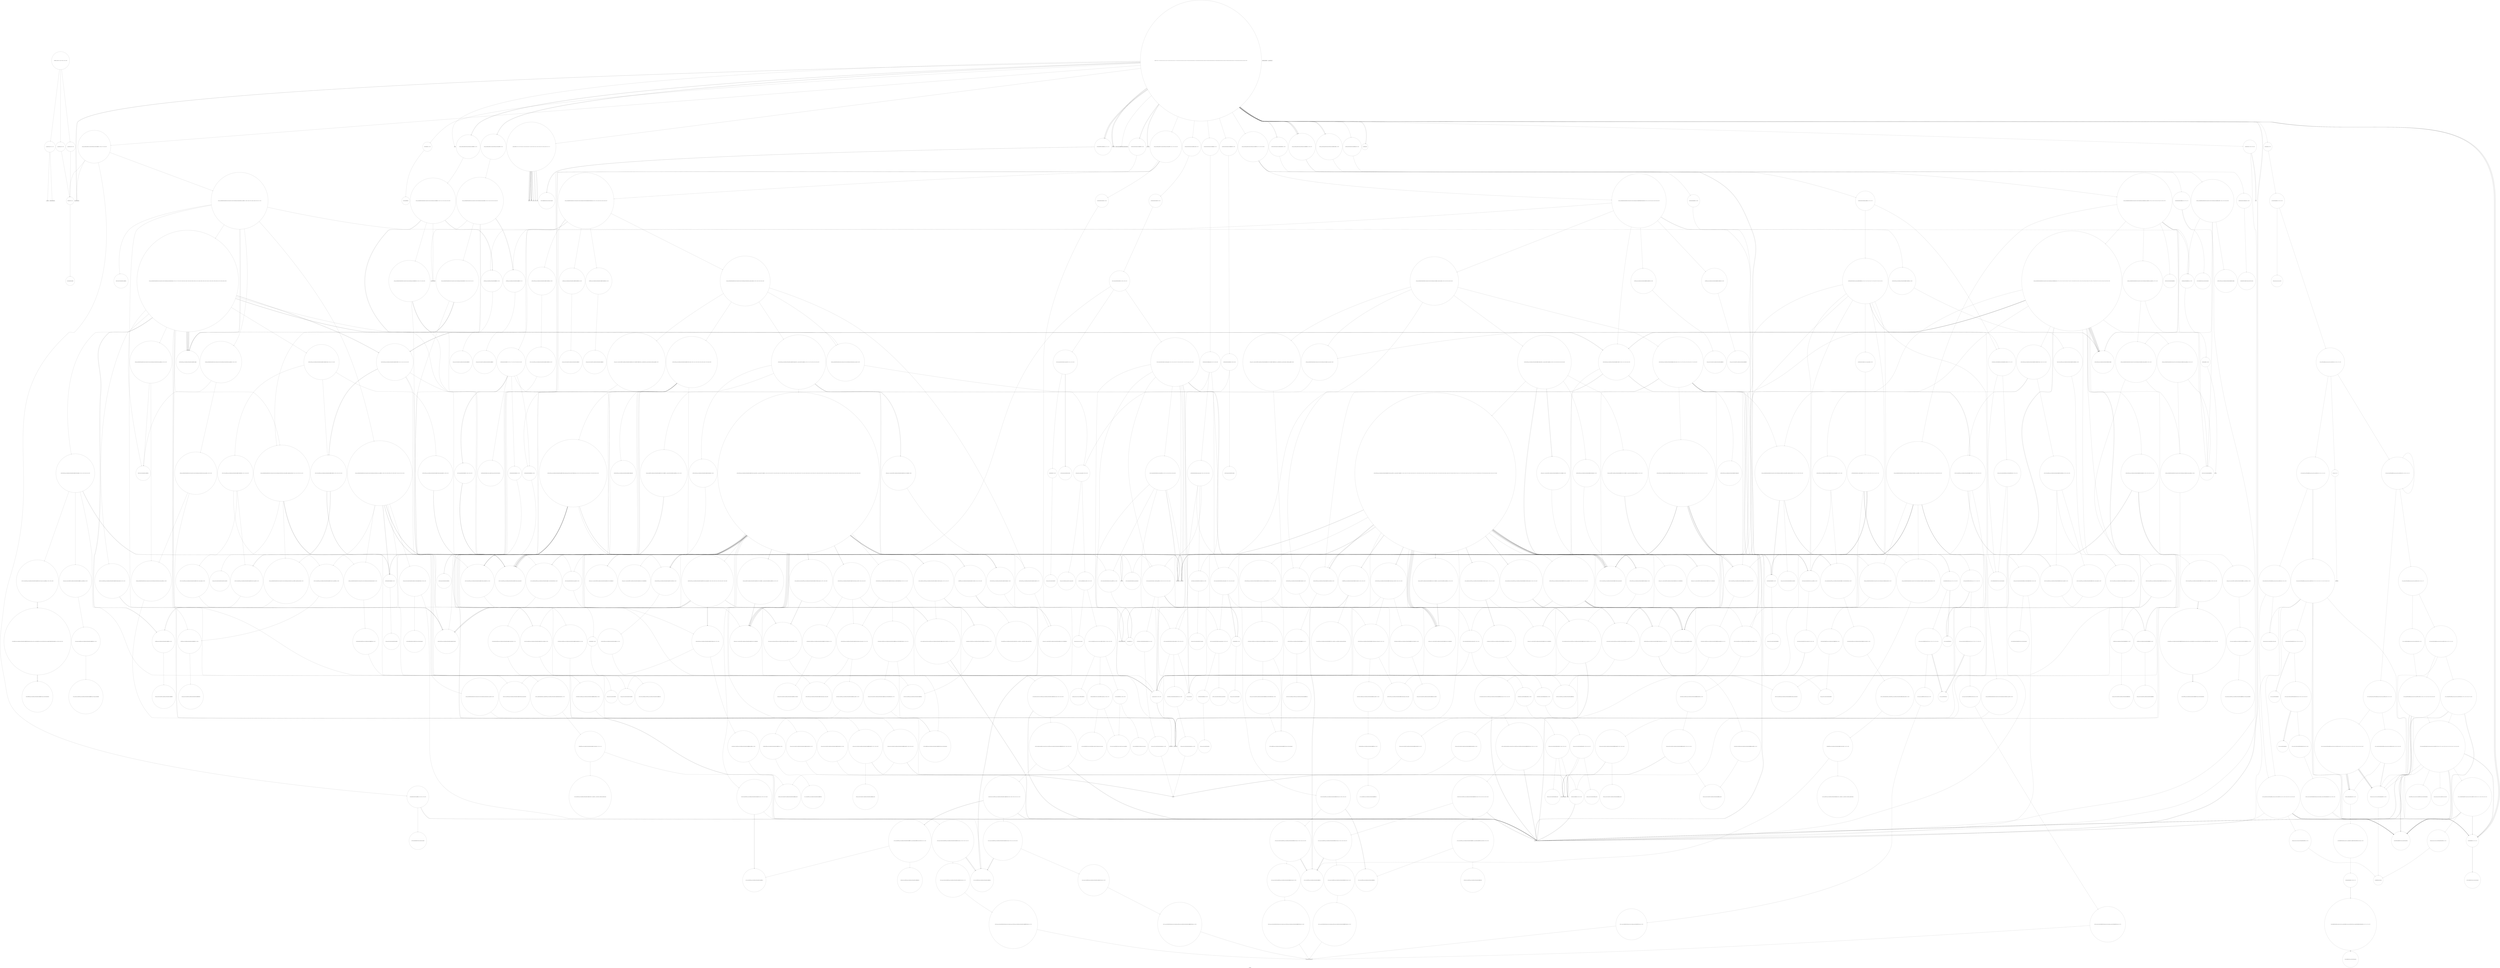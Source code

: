 digraph "Call Graph" {
	label="Call Graph";

	Node0x5637d1c08990 [shape=record,shape=circle,label="{__cxx_global_var_init|{<s0>1|<s1>2}}"];
	Node0x5637d1c08990:s0 -> Node0x5637d1c08a10[color=black];
	Node0x5637d1c08990:s1 -> Node0x5637d26cc4d0[color=black];
	Node0x5637d26d6110 [shape=record,shape=circle,label="{_GLOBAL__sub_I_bmerry_0_1.cpp|{<s0>950|<s1>951|<s2>952}}"];
	Node0x5637d26d6110:s0 -> Node0x5637d1c08990[color=black];
	Node0x5637d26d6110:s1 -> Node0x5637d26cc550[color=black];
	Node0x5637d26d6110:s2 -> Node0x5637d26cc650[color=black];
	Node0x5637d26db7b0 [shape=record,shape=circle,label="{_ZNSt5dequeI5stateSaIS0_EE17_M_reallocate_mapEmb|{<s0>736|<s1>737|<s2>738|<s3>739|<s4>740|<s5>741|<s6>742|<s7>743}}"];
	Node0x5637d26db7b0:s0 -> Node0x5637d26db830[color=black];
	Node0x5637d26db7b0:s1 -> Node0x5637d26db8b0[color=black];
	Node0x5637d26db7b0:s2 -> Node0x5637d26d3990[color=black];
	Node0x5637d26db7b0:s3 -> Node0x5637d26d3a10[color=black];
	Node0x5637d26db7b0:s4 -> Node0x5637d26db830[color=black];
	Node0x5637d26db7b0:s5 -> Node0x5637d26d2d90[color=black];
	Node0x5637d26db7b0:s6 -> Node0x5637d26d3c10[color=black];
	Node0x5637d26db7b0:s7 -> Node0x5637d26d3c10[color=black];
	Node0x5637d26d8e30 [shape=record,shape=circle,label="{_ZN9__gnu_cxx17__normal_iteratorIPPNS_15_Hashtable_nodeISt4pairIK5stateiEEESt6vectorIS7_SaIS7_EEEC2ERKS8_}"];
	Node0x5637d26d0470 [shape=record,shape=circle,label="{_ZN9__gnu_cxx9hashtableISt4pairIK5stateiES2_10hash_stateSt10_Select1stIS4_ESt8equal_toIS2_ESaIiEE21_M_initialize_bucketsEm|{<s0>362|<s1>363|<s2>364|<s3>365|<s4>366}}"];
	Node0x5637d26d0470:s0 -> Node0x5637d26d0770[color=black];
	Node0x5637d26d0470:s1 -> Node0x5637d26d07f0[color=black];
	Node0x5637d26d0470:s2 -> Node0x5637d26d08f0[color=black];
	Node0x5637d26d0470:s3 -> Node0x5637d26d0970[color=black];
	Node0x5637d26d0470:s4 -> Node0x5637d26d0870[color=black];
	Node0x5637d26ce2d0 [shape=record,shape=circle,label="{_ZN9__gnu_cxx13new_allocatorIPNS_15_Hashtable_nodeISt4pairIK5stateS3_EEEE10deallocateEPS7_m|{<s0>239}}"];
	Node0x5637d26ce2d0:s0 -> Node0x5637d26cdcd0[color=black];
	Node0x5637d26cd150 [shape=record,shape=circle,label="{_ZL6dangerR5state|{<s0>93|<s1>94|<s2>95}}"];
	Node0x5637d26cd150:s0 -> Node0x5637d26ccf50[color=black];
	Node0x5637d26cd150:s1 -> Node0x5637d26cfbf0[color=black];
	Node0x5637d26cd150:s2 -> Node0x5637d26cfbf0[color=black];
	Node0x5637d26d4590 [shape=record,shape=circle,label="{_ZNK10hash_stateclERK5state|{<s0>831|<s1>832}}"];
	Node0x5637d26d4590:s0 -> Node0x5637d26ccf50[color=black];
	Node0x5637d26d4590:s1 -> Node0x5637d26ccf50[color=black];
	Node0x5637d26d9c30 [shape=record,shape=circle,label="{_ZN9__gnu_cxx13new_allocatorIPNS_15_Hashtable_nodeISt4pairIK5stateS3_EEEE8allocateEmPKv|{<s0>599|<s1>600|<s2>601}}"];
	Node0x5637d26d9c30:s0 -> Node0x5637d26d9a30[color=black];
	Node0x5637d26d9c30:s1 -> Node0x5637d26d3e10[color=black];
	Node0x5637d26d9c30:s2 -> Node0x5637d26d3e90[color=black];
	Node0x5637d26d1270 [shape=record,shape=circle,label="{_ZNKSt12_Vector_baseIPN9__gnu_cxx15_Hashtable_nodeISt4pairIK5stateiEEESaIS7_EE19_M_get_Tp_allocatorEv}"];
	Node0x5637d26d2910 [shape=record,shape=circle,label="{_ZN9__gnu_cxx13new_allocatorINS_15_Hashtable_nodeISt4pairIK5stateiEEEED2Ev}"];
	Node0x5637d26cef70 [shape=record,shape=circle,label="{_ZSt13__adjust_heapIPSt4pairIaaElS1_N9__gnu_cxx5__ops15_Iter_less_iterEEvT_T0_S7_T1_T2_|{<s0>137|<s1>138|<s2>139|<s3>140|<s4>141|<s5>142|<s6>143|<s7>144|<s8>145|<s9>146}}"];
	Node0x5637d26cef70:s0 -> Node0x5637d26cedf0[color=black];
	Node0x5637d26cef70:s1 -> Node0x5637d26ceef0[color=black];
	Node0x5637d26cef70:s2 -> Node0x5637d26cc9d0[color=black];
	Node0x5637d26cef70:s3 -> Node0x5637d26ceef0[color=black];
	Node0x5637d26cef70:s4 -> Node0x5637d26cc9d0[color=black];
	Node0x5637d26cef70:s5 -> Node0x5637d26ceff0[color=black];
	Node0x5637d26cef70:s6 -> Node0x5637d26cf070[color=black];
	Node0x5637d26cef70:s7 -> Node0x5637d26ceef0[color=black];
	Node0x5637d26cef70:s8 -> Node0x5637d26ccf50[color=black];
	Node0x5637d26cef70:s9 -> Node0x5637d26cf0f0[color=black];
	Node0x5637d26d5390 [shape=record,shape=circle,label="{_ZN9__gnu_cxx9hashtableISt4pairIK5stateS2_ES2_10hash_stateSt10_Select1stIS4_ESt8equal_toIS2_ESaIS2_EE6resizeEm|{<s0>876|<s1>877|<s2>878|<s3>879|<s4>880|<s5>881|<s6>882|<s7>883|<s8>884|<s9>885|<s10>886|<s11>887|<s12>888|<s13>889|<s14>890|<s15>891|<s16>892|<s17>893|<s18>894|<s19>895|<s20>896|<s21>897|<s22>898|<s23>899|<s24>900}}"];
	Node0x5637d26d5390:s0 -> Node0x5637d26cff70[color=black];
	Node0x5637d26d5390:s1 -> Node0x5637d26d94b0[color=black];
	Node0x5637d26d5390:s2 -> Node0x5637d26d5610[color=black];
	Node0x5637d26d5390:s3 -> Node0x5637d26d5690[color=black];
	Node0x5637d26d5390:s4 -> Node0x5637d26d9130[color=black];
	Node0x5637d26d5390:s5 -> Node0x5637d26cfff0[color=black];
	Node0x5637d26d5390:s6 -> Node0x5637d26d5710[color=black];
	Node0x5637d26d5390:s7 -> Node0x5637d26cfff0[color=black];
	Node0x5637d26d5390:s8 -> Node0x5637d26cfff0[color=black];
	Node0x5637d26d5390:s9 -> Node0x5637d26cfff0[color=black];
	Node0x5637d26d5390:s10 -> Node0x5637d26cfff0[color=black];
	Node0x5637d26d5390:s11 -> Node0x5637d26d9130[color=black];
	Node0x5637d26d5390:s12 -> Node0x5637d26cdf50[color=black];
	Node0x5637d26d5390:s13 -> Node0x5637d26cff70[color=black];
	Node0x5637d26d5390:s14 -> Node0x5637d26cfff0[color=black];
	Node0x5637d26d5390:s15 -> Node0x5637d26cfff0[color=black];
	Node0x5637d26d5390:s16 -> Node0x5637d26cfff0[color=black];
	Node0x5637d26d5390:s17 -> Node0x5637d26d0070[color=black];
	Node0x5637d26d5390:s18 -> Node0x5637d26cfff0[color=black];
	Node0x5637d26d5390:s19 -> Node0x5637d26d5790[color=black];
	Node0x5637d26d5390:s20 -> Node0x5637d26d3b90[color=black];
	Node0x5637d26d5390:s21 -> Node0x5637d26d3b10[color=black];
	Node0x5637d26d5390:s22 -> Node0x5637d26cfdf0[color=black];
	Node0x5637d26d5390:s23 -> Node0x5637d26cfdf0[color=black];
	Node0x5637d26d5390:s24 -> Node0x5637d26cded0[color=black];
	Node0x5637d26daa30 [shape=record,shape=circle,label="{_ZNKSt6vectorIPN9__gnu_cxx15_Hashtable_nodeISt4pairIK5stateS3_EEESaIS7_EE12_M_check_lenEmPKc|{<s0>688|<s1>689|<s2>690|<s3>691|<s4>692|<s5>693|<s6>694|<s7>695|<s8>696}}"];
	Node0x5637d26daa30:s0 -> Node0x5637d26d9730[color=black];
	Node0x5637d26daa30:s1 -> Node0x5637d26cff70[color=black];
	Node0x5637d26daa30:s2 -> Node0x5637d26d0ff0[color=black];
	Node0x5637d26daa30:s3 -> Node0x5637d26cff70[color=black];
	Node0x5637d26daa30:s4 -> Node0x5637d26cff70[color=black];
	Node0x5637d26daa30:s5 -> Node0x5637d26d3990[color=black];
	Node0x5637d26daa30:s6 -> Node0x5637d26cff70[color=black];
	Node0x5637d26daa30:s7 -> Node0x5637d26d9730[color=black];
	Node0x5637d26daa30:s8 -> Node0x5637d26d9730[color=black];
	Node0x5637d26d2070 [shape=record,shape=circle,label="{_ZN9__gnu_cxxmiIPPNS_15_Hashtable_nodeISt4pairIK5stateiEEESt6vectorIS7_SaIS7_EEEENS_17__normal_iteratorIT_T0_E15difference_typeERKSF_SI_|{<s0>494|<s1>495}}"];
	Node0x5637d26d2070:s0 -> Node0x5637d26d21f0[color=black];
	Node0x5637d26d2070:s1 -> Node0x5637d26d21f0[color=black];
	Node0x5637d26d3710 [shape=record,shape=circle,label="{_ZNSt11_Deque_baseI5stateSaIS0_EE11_Deque_implC2Ev|{<s0>311|<s1>312|<s2>313}}"];
	Node0x5637d26d3710:s0 -> Node0x5637d26d3810[color=black];
	Node0x5637d26d3710:s1 -> Node0x5637d26d3890[color=black];
	Node0x5637d26d3710:s2 -> Node0x5637d26d3890[color=black];
	Node0x5637d26cfd70 [shape=record,shape=circle,label="{_ZN9__gnu_cxx9hashtableISt4pairIK5stateS2_ES2_10hash_stateSt10_Select1stIS4_ESt8equal_toIS2_ESaIS2_EE5clearEv|{<s0>208|<s1>209|<s2>210|<s3>211}}"];
	Node0x5637d26cfd70:s0 -> Node0x5637d26cff70[color=black];
	Node0x5637d26cfd70:s1 -> Node0x5637d26cfff0[color=black];
	Node0x5637d26cfd70:s2 -> Node0x5637d26d0070[color=black];
	Node0x5637d26cfd70:s3 -> Node0x5637d26cfff0[color=black];
	Node0x5637d1c08a10 [shape=record,shape=Mrecord,label="{_ZNSt8ios_base4InitC1Ev}"];
	Node0x5637d26db830 [shape=record,shape=circle,label="{_ZSt4copyIPP5stateS2_ET0_T_S4_S3_|{<s0>744|<s1>745|<s2>746}}"];
	Node0x5637d26db830:s0 -> Node0x5637d26db9b0[color=black];
	Node0x5637d26db830:s1 -> Node0x5637d26db9b0[color=black];
	Node0x5637d26db830:s2 -> Node0x5637d26db930[color=black];
	Node0x5637d26d8eb0 [shape=record,shape=circle,label="{_ZNSaISt4pairIK5stateS0_EEC2Ev|{<s0>540}}"];
	Node0x5637d26d8eb0:s0 -> Node0x5637d26cdb50[color=black];
	Node0x5637d26d04f0 [shape=record,shape=circle,label="{_ZN9__gnu_cxx13new_allocatorINS_15_Hashtable_nodeISt4pairIK5stateiEEEEC2Ev}"];
	Node0x5637d26ce350 [shape=record,shape=circle,label="{_ZN9__gnu_cxx13new_allocatorIPNS_15_Hashtable_nodeISt4pairIK5stateS3_EEEED2Ev}"];
	Node0x5637d26cd1d0 [shape=record,shape=circle,label="{_ZN9__gnu_cxx8hash_mapI5stateS1_10hash_stateSt8equal_toIS1_ESaIS1_EEixERKS1_|{<s0>96|<s1>97|<s2>98|<s3>99}}"];
	Node0x5637d26cd1d0:s0 -> Node0x5637d26cc850[color=black];
	Node0x5637d26cd1d0:s1 -> Node0x5637d26cc5d0[color=black];
	Node0x5637d26cd1d0:s2 -> Node0x5637d26d5310[color=black];
	Node0x5637d26cd1d0:s3 -> Node0x5637d26d5290[color=black];
	Node0x5637d26d4610 [shape=record,shape=circle,label="{_ZNSt12_Vector_baseIPN9__gnu_cxx15_Hashtable_nodeISt4pairIK5stateiEEESaIS7_EE12_Vector_impl12_M_swap_dataERSA_|{<s0>833|<s1>834|<s2>835}}"];
	Node0x5637d26d4610:s0 -> Node0x5637d26d4710[color=black];
	Node0x5637d26d4610:s1 -> Node0x5637d26d4710[color=black];
	Node0x5637d26d4610:s2 -> Node0x5637d26d4710[color=black];
	Node0x5637d26d9cb0 [shape=record,shape=circle,label="{_ZSt18uninitialized_copyISt13move_iteratorIPPN9__gnu_cxx15_Hashtable_nodeISt4pairIK5stateS4_EEEES9_ET0_T_SC_SB_|{<s0>602|<s1>603|<s2>604}}"];
	Node0x5637d26d9cb0:s0 -> Node0x5637d26ccf50[color=black];
	Node0x5637d26d9cb0:s1 -> Node0x5637d26ccf50[color=black];
	Node0x5637d26d9cb0:s2 -> Node0x5637d26d9d30[color=black];
	Node0x5637d26d12f0 [shape=record,shape=circle,label="{_ZNK9__gnu_cxx13new_allocatorIPNS_15_Hashtable_nodeISt4pairIK5stateiEEEE8max_sizeEv}"];
	Node0x5637d26d2990 [shape=record,shape=circle,label="{_ZNSt5dequeI5stateSaIS0_EED2Ev|{<s0>276|<s1>277|<s2>278|<s3>279|<s4>280|<s5>281|<s6>282}}"];
	Node0x5637d26d2990:s0 -> Node0x5637d26d2a90[color=black];
	Node0x5637d26d2990:s1 -> Node0x5637d26d2b10[color=black];
	Node0x5637d26d2990:s2 -> Node0x5637d26d2b90[color=black];
	Node0x5637d26d2990:s3 -> Node0x5637d26d2a10[color=black];
	Node0x5637d26d2990:s4 -> Node0x5637d26d2c10[color=black];
	Node0x5637d26d2990:s5 -> Node0x5637d26d2c10[color=black];
	Node0x5637d26d2990:s6 -> Node0x5637d26cded0[color=black];
	Node0x5637d26ceff0 [shape=record,shape=circle,label="{_ZSt4moveIRN9__gnu_cxx5__ops15_Iter_less_iterEEONSt16remove_referenceIT_E4typeEOS5_}"];
	Node0x5637d26d5410 [shape=record,shape=circle,label="{_ZNK9__gnu_cxx9hashtableISt4pairIK5stateS2_ES2_10hash_stateSt10_Select1stIS4_ESt8equal_toIS2_ESaIS2_EE10_M_bkt_numERKS4_|{<s0>901|<s1>902}}"];
	Node0x5637d26d5410:s0 -> Node0x5637d26d5510[color=black];
	Node0x5637d26d5410:s1 -> Node0x5637d26d5d90[color=black];
	Node0x5637d26daab0 [shape=record,shape=circle,label="{_ZSt34__uninitialized_move_if_noexcept_aIPPN9__gnu_cxx15_Hashtable_nodeISt4pairIK5stateS3_EEES8_SaIS7_EET0_T_SB_SA_RT1_|{<s0>697|<s1>698|<s2>699}}"];
	Node0x5637d26daab0:s0 -> Node0x5637d26d98b0[color=black];
	Node0x5637d26daab0:s1 -> Node0x5637d26d98b0[color=black];
	Node0x5637d26daab0:s2 -> Node0x5637d26d9b30[color=black];
	Node0x5637d26d20f0 [shape=record,shape=circle,label="{_ZSt22__uninitialized_move_aIPPN9__gnu_cxx15_Hashtable_nodeISt4pairIK5stateiEEES8_SaIS7_EET0_T_SB_SA_RT1_|{<s0>496|<s1>497|<s2>498}}"];
	Node0x5637d26d20f0:s0 -> Node0x5637d26d88b0[color=black];
	Node0x5637d26d20f0:s1 -> Node0x5637d26d88b0[color=black];
	Node0x5637d26d20f0:s2 -> Node0x5637d26d13f0[color=black];
	Node0x5637d26d3790 [shape=record,shape=circle,label="{_ZNSt11_Deque_baseI5stateSaIS0_EE17_M_initialize_mapEm|{<s0>314|<s1>315|<s2>316|<s3>317|<s4>318|<s5>319|<s6>320|<s7>321|<s8>322|<s9>323|<s10>324|<s11>325}}"];
	Node0x5637d26d3790:s0 -> Node0x5637d26d2f90[color=black];
	Node0x5637d26d3790:s1 -> Node0x5637d26d3990[color=black];
	Node0x5637d26d3790:s2 -> Node0x5637d26d3a10[color=black];
	Node0x5637d26d3790:s3 -> Node0x5637d26d3a90[color=black];
	Node0x5637d26d3790:s4 -> Node0x5637d26cdf50[color=black];
	Node0x5637d26d3790:s5 -> Node0x5637d26d2d90[color=black];
	Node0x5637d26d3790:s6 -> Node0x5637d26d3b10[color=black];
	Node0x5637d26d3790:s7 -> Node0x5637d26d3b90[color=black];
	Node0x5637d26d3790:s8 -> Node0x5637d26d3c10[color=black];
	Node0x5637d26d3790:s9 -> Node0x5637d26d3c10[color=black];
	Node0x5637d26d3790:s10 -> Node0x5637d26d2f90[color=black];
	Node0x5637d26d3790:s11 -> Node0x5637d26cded0[color=black];
	Node0x5637d26cfdf0 [shape=record,shape=circle,label="{_ZNSt6vectorIPN9__gnu_cxx15_Hashtable_nodeISt4pairIK5stateS3_EEESaIS7_EED2Ev|{<s0>212|<s1>213|<s2>214|<s3>215|<s4>216}}"];
	Node0x5637d26cfdf0:s0 -> Node0x5637d26cddd0[color=black];
	Node0x5637d26cfdf0:s1 -> Node0x5637d26cdd50[color=black];
	Node0x5637d26cfdf0:s2 -> Node0x5637d26cde50[color=black];
	Node0x5637d26cfdf0:s3 -> Node0x5637d26cde50[color=black];
	Node0x5637d26cfdf0:s4 -> Node0x5637d26cded0[color=black];
	Node0x5637d26cc450 [shape=record,shape=Mrecord,label="{_ZNSt8ios_base4InitD1Ev}"];
	Node0x5637d26db8b0 [shape=record,shape=circle,label="{_ZSt13copy_backwardIPP5stateS2_ET0_T_S4_S3_|{<s0>747|<s1>748|<s2>749}}"];
	Node0x5637d26db8b0:s0 -> Node0x5637d26db9b0[color=black];
	Node0x5637d26db8b0:s1 -> Node0x5637d26db9b0[color=black];
	Node0x5637d26db8b0:s2 -> Node0x5637d26dbbb0[color=black];
	Node0x5637d26d8f30 [shape=record,shape=circle,label="{_ZN9__gnu_cxx9hashtableISt4pairIK5stateS2_ES2_10hash_stateSt10_Select1stIS4_ESt8equal_toIS2_ESaIS2_EEC2EmRKS5_RKS9_RKSaIS4_E|{<s0>541|<s1>542|<s2>543|<s3>544|<s4>545|<s5>546|<s6>547}}"];
	Node0x5637d26d8f30:s0 -> Node0x5637d26d8fb0[color=black];
	Node0x5637d26d8f30:s1 -> Node0x5637d26d9030[color=black];
	Node0x5637d26d8f30:s2 -> Node0x5637d26d90b0[color=black];
	Node0x5637d26d8f30:s3 -> Node0x5637d26d9130[color=black];
	Node0x5637d26d8f30:s4 -> Node0x5637d26d91b0[color=black];
	Node0x5637d26d8f30:s5 -> Node0x5637d26cfdf0[color=black];
	Node0x5637d26d8f30:s6 -> Node0x5637d26cfe70[color=black];
	Node0x5637d26d0570 [shape=record,shape=circle,label="{_ZN9__gnu_cxx13new_allocatorIPNS_15_Hashtable_nodeISt4pairIK5stateiEEEEC2Ev}"];
	Node0x5637d26ce3d0 [shape=record,shape=circle,label="{_ZN9__gnu_cxx13new_allocatorINS_15_Hashtable_nodeISt4pairIK5stateS3_EEEED2Ev}"];
	Node0x5637d26cd250 [shape=record,shape=circle,label="{_ZN5stateaSERKS_|{<s0>100}}"];
	Node0x5637d26cd250:s0 -> Node0x5637d26cfc70[color=black];
	Node0x5637d26d4690 [shape=record,shape=circle,label="{_ZN9__gnu_cxx14__alloc_traitsISaIPNS_15_Hashtable_nodeISt4pairIK5stateiEEEEE10_S_on_swapERS8_SA_|{<s0>836}}"];
	Node0x5637d26d4690:s0 -> Node0x5637d26d4810[color=black];
	Node0x5637d26d9d30 [shape=record,shape=circle,label="{_ZNSt20__uninitialized_copyILb1EE13__uninit_copyISt13move_iteratorIPPN9__gnu_cxx15_Hashtable_nodeISt4pairIK5stateS6_EEEESB_EET0_T_SE_SD_|{<s0>605|<s1>606|<s2>607}}"];
	Node0x5637d26d9d30:s0 -> Node0x5637d26ccf50[color=black];
	Node0x5637d26d9d30:s1 -> Node0x5637d26ccf50[color=black];
	Node0x5637d26d9d30:s2 -> Node0x5637d26d9db0[color=black];
	Node0x5637d26d1370 [shape=record,shape=circle,label="{_ZNSt12_Vector_baseIPN9__gnu_cxx15_Hashtable_nodeISt4pairIK5stateiEEESaIS7_EE11_M_allocateEm|{<s0>415}}"];
	Node0x5637d26d1370:s0 -> Node0x5637d26d14f0[color=black];
	Node0x5637d26d2a10 [shape=record,shape=circle,label="{_ZNSt5dequeI5stateSaIS0_EE15_M_destroy_dataESt15_Deque_iteratorIS0_RS0_PS0_ES6_RKS1_}"];
	Node0x5637d26cf070 [shape=record,shape=circle,label="{_ZN9__gnu_cxx5__ops14_Iter_less_valC2ENS0_15_Iter_less_iterE}"];
	Node0x5637d26d5490 [shape=record,shape=circle,label="{_ZNKSt10_Select1stISt4pairIK5stateS1_EEclERS3_}"];
	Node0x5637d26dab30 [shape=record,shape=circle,label="{_ZNSt16allocator_traitsISaIPN9__gnu_cxx15_Hashtable_nodeISt4pairIK5stateS3_EEEEE9constructIS7_JRKS7_EEEvRS8_PT_DpOT0_|{<s0>700|<s1>701}}"];
	Node0x5637d26dab30:s0 -> Node0x5637d26dac30[color=black];
	Node0x5637d26dab30:s1 -> Node0x5637d26dacb0[color=black];
	Node0x5637d26d2170 [shape=record,shape=circle,label="{_ZSt13move_backwardIPPN9__gnu_cxx15_Hashtable_nodeISt4pairIK5stateiEEES8_ET0_T_SA_S9_|{<s0>499|<s1>500|<s2>501}}"];
	Node0x5637d26d2170:s0 -> Node0x5637d26d1a70[color=black];
	Node0x5637d26d2170:s1 -> Node0x5637d26d1a70[color=black];
	Node0x5637d26d2170:s2 -> Node0x5637d26d8930[color=black];
	Node0x5637d26d3810 [shape=record,shape=circle,label="{_ZNSaI5stateEC2Ev|{<s0>326}}"];
	Node0x5637d26d3810:s0 -> Node0x5637d26d3910[color=black];
	Node0x5637d26cfe70 [shape=record,shape=circle,label="{_ZNSaIN9__gnu_cxx15_Hashtable_nodeISt4pairIK5stateS2_EEEED2Ev|{<s0>217}}"];
	Node0x5637d26cfe70:s0 -> Node0x5637d26ce3d0[color=black];
	Node0x5637d26cc4d0 [shape=record,shape=Mrecord,label="{__cxa_atexit}"];
	Node0x5637d26db930 [shape=record,shape=circle,label="{_ZSt14__copy_move_a2ILb0EPP5stateS2_ET1_T0_S4_S3_|{<s0>750|<s1>751|<s2>752|<s3>753}}"];
	Node0x5637d26db930:s0 -> Node0x5637d26dbab0[color=black];
	Node0x5637d26db930:s1 -> Node0x5637d26dbab0[color=black];
	Node0x5637d26db930:s2 -> Node0x5637d26dbab0[color=black];
	Node0x5637d26db930:s3 -> Node0x5637d26dba30[color=black];
	Node0x5637d26d8fb0 [shape=record,shape=circle,label="{_ZNSaIN9__gnu_cxx15_Hashtable_nodeISt4pairIK5stateS2_EEEEC2IS4_EERKSaIT_E|{<s0>548}}"];
	Node0x5637d26d8fb0:s0 -> Node0x5637d26d9230[color=black];
	Node0x5637d26d05f0 [shape=record,shape=circle,label="{_ZNSt12_Vector_baseIPN9__gnu_cxx15_Hashtable_nodeISt4pairIK5stateiEEESaIS7_EEC2ERKS8_|{<s0>367}}"];
	Node0x5637d26d05f0:s0 -> Node0x5637d26d0670[color=black];
	Node0x5637d26ce450 [shape=record,shape=circle,label="{_ZN9__gnu_cxx9hashtableISt4pairIK5stateiES2_10hash_stateSt10_Select1stIS4_ESt8equal_toIS2_ESaIiEED2Ev|{<s0>240|<s1>241|<s2>242|<s3>243|<s4>244|<s5>245}}"];
	Node0x5637d26ce450:s0 -> Node0x5637d26ce4d0[color=black];
	Node0x5637d26ce450:s1 -> Node0x5637d26ce550[color=black];
	Node0x5637d26ce450:s2 -> Node0x5637d26ce5d0[color=black];
	Node0x5637d26ce450:s3 -> Node0x5637d26ce550[color=black];
	Node0x5637d26ce450:s4 -> Node0x5637d26ce5d0[color=black];
	Node0x5637d26ce450:s5 -> Node0x5637d26cfef0[color=black];
	Node0x5637d26cd2d0 [shape=record,shape=Mrecord,label="{printf}"];
	Node0x5637d26d4710 [shape=record,shape=circle,label="{_ZSt4swapIPPN9__gnu_cxx15_Hashtable_nodeISt4pairIK5stateiEEEENSt9enable_ifIXsr6__and_ISt6__not_ISt15__is_tuple_likeIT_EESt21is_move_constructibleISC_ESt18is_move_assignableISC_EEE5valueEvE4typeERSC_SL_|{<s0>837|<s1>838|<s2>839}}"];
	Node0x5637d26d4710:s0 -> Node0x5637d26d4790[color=black];
	Node0x5637d26d4710:s1 -> Node0x5637d26d4790[color=black];
	Node0x5637d26d4710:s2 -> Node0x5637d26d4790[color=black];
	Node0x5637d26d9db0 [shape=record,shape=circle,label="{_ZSt4copyISt13move_iteratorIPPN9__gnu_cxx15_Hashtable_nodeISt4pairIK5stateS4_EEEES9_ET0_T_SC_SB_|{<s0>608|<s1>609|<s2>610|<s3>611|<s4>612}}"];
	Node0x5637d26d9db0:s0 -> Node0x5637d26ccf50[color=black];
	Node0x5637d26d9db0:s1 -> Node0x5637d26d9eb0[color=black];
	Node0x5637d26d9db0:s2 -> Node0x5637d26ccf50[color=black];
	Node0x5637d26d9db0:s3 -> Node0x5637d26d9eb0[color=black];
	Node0x5637d26d9db0:s4 -> Node0x5637d26d9e30[color=black];
	Node0x5637d26d13f0 [shape=record,shape=circle,label="{_ZSt22__uninitialized_copy_aISt13move_iteratorIPPN9__gnu_cxx15_Hashtable_nodeISt4pairIK5stateiEEEES9_S8_ET0_T_SC_SB_RSaIT1_E|{<s0>416|<s1>417|<s2>418}}"];
	Node0x5637d26d13f0:s0 -> Node0x5637d26ccf50[color=black];
	Node0x5637d26d13f0:s1 -> Node0x5637d26ccf50[color=black];
	Node0x5637d26d13f0:s2 -> Node0x5637d26d15f0[color=black];
	Node0x5637d26d2a90 [shape=record,shape=circle,label="{_ZNSt5dequeI5stateSaIS0_EE5beginEv|{<s0>283}}"];
	Node0x5637d26d2a90:s0 -> Node0x5637d26d2c90[color=black];
	Node0x5637d26cf0f0 [shape=record,shape=circle,label="{_ZSt11__push_heapIPSt4pairIaaElS1_N9__gnu_cxx5__ops14_Iter_less_valEEvT_T0_S7_T1_RT2_|{<s0>147|<s1>148|<s2>149|<s3>150|<s4>151}}"];
	Node0x5637d26cf0f0:s0 -> Node0x5637d26cf170[color=black];
	Node0x5637d26cf0f0:s1 -> Node0x5637d26ceef0[color=black];
	Node0x5637d26cf0f0:s2 -> Node0x5637d26cc9d0[color=black];
	Node0x5637d26cf0f0:s3 -> Node0x5637d26ceef0[color=black];
	Node0x5637d26cf0f0:s4 -> Node0x5637d26cc9d0[color=black];
	Node0x5637d26d5510 [shape=record,shape=circle,label="{_ZNKSt10_Select1stISt4pairIK5stateS1_EEclERKS3_}"];
	Node0x5637d26dabb0 [shape=record,shape=circle,label="{_ZNSt6vectorIPN9__gnu_cxx15_Hashtable_nodeISt4pairIK5stateS3_EEESaIS7_EE16_Temporary_value6_M_ptrEv|{<s0>702|<s1>703}}"];
	Node0x5637d26dabb0:s0 -> Node0x5637d26da630[color=black];
	Node0x5637d26dabb0:s1 -> Node0x5637d26dad30[color=black];
	Node0x5637d26d21f0 [shape=record,shape=circle,label="{_ZNK9__gnu_cxx17__normal_iteratorIPPNS_15_Hashtable_nodeISt4pairIK5stateiEEESt6vectorIS7_SaIS7_EEE4baseEv}"];
	Node0x5637d26d3890 [shape=record,shape=circle,label="{_ZNSt15_Deque_iteratorI5stateRS0_PS0_EC2Ev}"];
	Node0x5637d26cfef0 [shape=record,shape=Mrecord,label="{__cxa_call_unexpected}"];
	Node0x5637d26cc550 [shape=record,shape=circle,label="{__cxx_global_var_init.1|{<s0>3}}"];
	Node0x5637d26cc550:s0 -> Node0x5637d26cc5d0[color=black];
	Node0x5637d26db9b0 [shape=record,shape=circle,label="{_ZSt12__miter_baseIPP5stateET_S3_}"];
	Node0x5637d26d9030 [shape=record,shape=circle,label="{_ZNSaIPN9__gnu_cxx15_Hashtable_nodeISt4pairIK5stateS2_EEEEC2IS4_EERKSaIT_E|{<s0>549}}"];
	Node0x5637d26d9030:s0 -> Node0x5637d26d92b0[color=black];
	Node0x5637d26d0670 [shape=record,shape=circle,label="{_ZNSt12_Vector_baseIPN9__gnu_cxx15_Hashtable_nodeISt4pairIK5stateiEEESaIS7_EE12_Vector_implC2ERKS8_|{<s0>368}}"];
	Node0x5637d26d0670:s0 -> Node0x5637d26dc330[color=black];
	Node0x5637d26ce4d0 [shape=record,shape=circle,label="{_ZN9__gnu_cxx9hashtableISt4pairIK5stateiES2_10hash_stateSt10_Select1stIS4_ESt8equal_toIS2_ESaIiEE5clearEv|{<s0>246|<s1>247|<s2>248|<s3>249}}"];
	Node0x5637d26ce4d0:s0 -> Node0x5637d26ce650[color=black];
	Node0x5637d26ce4d0:s1 -> Node0x5637d26ce6d0[color=black];
	Node0x5637d26ce4d0:s2 -> Node0x5637d26ce750[color=black];
	Node0x5637d26ce4d0:s3 -> Node0x5637d26ce6d0[color=black];
	Node0x5637d26cd350 [shape=record,shape=circle,label="{_ZN9__gnu_cxx8hash_mapI5stateS1_10hash_stateSt8equal_toIS1_ESaIS1_EED2Ev|{<s0>101}}"];
	Node0x5637d26cd350:s0 -> Node0x5637d26cfcf0[color=black];
	Node0x5637d26d4790 [shape=record,shape=circle,label="{_ZSt4moveIRPPN9__gnu_cxx15_Hashtable_nodeISt4pairIK5stateiEEEEONSt16remove_referenceIT_E4typeEOSB_}"];
	Node0x5637d26d9e30 [shape=record,shape=circle,label="{_ZSt14__copy_move_a2ILb1EPPN9__gnu_cxx15_Hashtable_nodeISt4pairIK5stateS3_EEES8_ET1_T0_SA_S9_|{<s0>613|<s1>614|<s2>615|<s3>616}}"];
	Node0x5637d26d9e30:s0 -> Node0x5637d26d9fb0[color=black];
	Node0x5637d26d9e30:s1 -> Node0x5637d26d9fb0[color=black];
	Node0x5637d26d9e30:s2 -> Node0x5637d26d9fb0[color=black];
	Node0x5637d26d9e30:s3 -> Node0x5637d26d9f30[color=black];
	Node0x5637d26d1470 [shape=record,shape=Mrecord,label="{llvm.trap}"];
	Node0x5637d26d2b10 [shape=record,shape=circle,label="{_ZNSt5dequeI5stateSaIS0_EE3endEv|{<s0>284}}"];
	Node0x5637d26d2b10:s0 -> Node0x5637d26d2c90[color=black];
	Node0x5637d26cf170 [shape=record,shape=circle,label="{_ZNK9__gnu_cxx5__ops14_Iter_less_valclIPSt4pairIaaES4_EEbT_RT0_|{<s0>152}}"];
	Node0x5637d26cf170:s0 -> Node0x5637d26cf1f0[color=black];
	Node0x5637d26d5590 [shape=record,shape=circle,label="{_ZN9__gnu_cxx9hashtableISt4pairIK5stateS2_ES2_10hash_stateSt10_Select1stIS4_ESt8equal_toIS2_ESaIS2_EE11_M_new_nodeERKS4_|{<s0>903|<s1>904|<s2>905|<s3>906|<s4>907|<s5>908|<s6>909|<s7>910|<s8>911|<s9>912|<s10>913}}"];
	Node0x5637d26d5590:s0 -> Node0x5637d26d5e10[color=black];
	Node0x5637d26d5590:s1 -> Node0x5637d26d00f0[color=black];
	Node0x5637d26d5590:s2 -> Node0x5637d26d5e90[color=black];
	Node0x5637d26d5590:s3 -> Node0x5637d26d01f0[color=black];
	Node0x5637d26d5590:s4 -> Node0x5637d26d01f0[color=black];
	Node0x5637d26d5590:s5 -> Node0x5637d26cdf50[color=black];
	Node0x5637d26d5590:s6 -> Node0x5637d26d0270[color=black];
	Node0x5637d26d5590:s7 -> Node0x5637d26d3b10[color=black];
	Node0x5637d26d5590:s8 -> Node0x5637d26d3b90[color=black];
	Node0x5637d26d5590:s9 -> Node0x5637d26d1470[color=black];
	Node0x5637d26d5590:s10 -> Node0x5637d26cded0[color=black];
	Node0x5637d26dac30 [shape=record,shape=circle,label="{_ZSt7forwardIRKPN9__gnu_cxx15_Hashtable_nodeISt4pairIK5stateS3_EEEEOT_RNSt16remove_referenceISA_E4typeE}"];
	Node0x5637d26d2270 [shape=record,shape=circle,label="{_ZSt4fillIPPN9__gnu_cxx15_Hashtable_nodeISt4pairIK5stateiEEES7_EvT_S9_RKT0_|{<s0>502|<s1>503|<s2>504}}"];
	Node0x5637d26d2270:s0 -> Node0x5637d26d18f0[color=black];
	Node0x5637d26d2270:s1 -> Node0x5637d26d18f0[color=black];
	Node0x5637d26d2270:s2 -> Node0x5637d26d8ab0[color=black];
	Node0x5637d26d3910 [shape=record,shape=circle,label="{_ZN9__gnu_cxx13new_allocatorI5stateEC2Ev}"];
	Node0x5637d26cff70 [shape=record,shape=circle,label="{_ZNKSt6vectorIPN9__gnu_cxx15_Hashtable_nodeISt4pairIK5stateS3_EEESaIS7_EE4sizeEv}"];
	Node0x5637d26cc5d0 [shape=record,shape=circle,label="{_ZN5stateC2Ev|{<s0>4}}"];
	Node0x5637d26cc5d0:s0 -> Node0x5637d26cd4d0[color=black];
	Node0x5637d26dba30 [shape=record,shape=circle,label="{_ZSt13__copy_move_aILb0EPP5stateS2_ET1_T0_S4_S3_|{<s0>754}}"];
	Node0x5637d26dba30:s0 -> Node0x5637d26dbb30[color=black];
	Node0x5637d26d90b0 [shape=record,shape=circle,label="{_ZNSt6vectorIPN9__gnu_cxx15_Hashtable_nodeISt4pairIK5stateS3_EEESaIS7_EEC2ERKS8_|{<s0>550}}"];
	Node0x5637d26d90b0:s0 -> Node0x5637d26d9330[color=black];
	Node0x5637d26d06f0 [shape=record,shape=circle,label="{_ZN9__gnu_cxx13new_allocatorIPNS_15_Hashtable_nodeISt4pairIK5stateiEEEEC2ERKS8_}"];
	Node0x5637d26ce550 [shape=record,shape=circle,label="{_ZNSt6vectorIPN9__gnu_cxx15_Hashtable_nodeISt4pairIK5stateiEEESaIS7_EED2Ev|{<s0>250|<s1>251|<s2>252|<s3>253|<s4>254}}"];
	Node0x5637d26ce550:s0 -> Node0x5637d26d2490[color=black];
	Node0x5637d26ce550:s1 -> Node0x5637d26d2410[color=black];
	Node0x5637d26ce550:s2 -> Node0x5637d26d2510[color=black];
	Node0x5637d26ce550:s3 -> Node0x5637d26d2510[color=black];
	Node0x5637d26ce550:s4 -> Node0x5637d26cded0[color=black];
	Node0x5637d26cd3d0 [shape=record,shape=circle,label="{_ZN9__gnu_cxx8hash_mapI5statei10hash_stateSt8equal_toIS1_ESaIiEED2Ev|{<s0>102}}"];
	Node0x5637d26cd3d0:s0 -> Node0x5637d26ce450[color=black];
	Node0x5637d26d4810 [shape=record,shape=circle,label="{_ZSt15__alloc_on_swapISaIPN9__gnu_cxx15_Hashtable_nodeISt4pairIK5stateiEEEEEvRT_SA_|{<s0>840}}"];
	Node0x5637d26d4810:s0 -> Node0x5637d26d4890[color=black];
	Node0x5637d26d9eb0 [shape=record,shape=circle,label="{_ZSt12__miter_baseIPPN9__gnu_cxx15_Hashtable_nodeISt4pairIK5stateS3_EEEEDTcl12__miter_basecldtfp_4baseEEESt13move_iteratorIT_E|{<s0>617|<s1>618}}"];
	Node0x5637d26d9eb0:s0 -> Node0x5637d26da130[color=black];
	Node0x5637d26d9eb0:s1 -> Node0x5637d26da0b0[color=black];
	Node0x5637d26d14f0 [shape=record,shape=circle,label="{_ZNSt16allocator_traitsISaIPN9__gnu_cxx15_Hashtable_nodeISt4pairIK5stateiEEEEE8allocateERS8_m|{<s0>419}}"];
	Node0x5637d26d14f0:s0 -> Node0x5637d26d1570[color=black];
	Node0x5637d26d2b90 [shape=record,shape=circle,label="{_ZNSt11_Deque_baseI5stateSaIS0_EE19_M_get_Tp_allocatorEv}"];
	Node0x5637d26cf1f0 [shape=record,shape=circle,label="{_ZStltIaaEbRKSt4pairIT_T0_ES5_}"];
	Node0x5637d26d5610 [shape=record,shape=circle,label="{_ZNKSt12_Vector_baseIPN9__gnu_cxx15_Hashtable_nodeISt4pairIK5stateS3_EEESaIS7_EE13get_allocatorEv|{<s0>914|<s1>915}}"];
	Node0x5637d26d5610:s0 -> Node0x5637d26d99b0[color=black];
	Node0x5637d26d5610:s1 -> Node0x5637d26d5810[color=black];
	Node0x5637d26dacb0 [shape=record,shape=circle,label="{_ZN9__gnu_cxx13new_allocatorIPNS_15_Hashtable_nodeISt4pairIK5stateS3_EEEE9constructIS7_JRKS7_EEEvPT_DpOT0_|{<s0>704}}"];
	Node0x5637d26dacb0:s0 -> Node0x5637d26dac30[color=black];
	Node0x5637d26d22f0 [shape=record,shape=circle,label="{_ZSt24__uninitialized_fill_n_aIPPN9__gnu_cxx15_Hashtable_nodeISt4pairIK5stateiEEEmS7_S7_ET_S9_T0_RKT1_RSaIT2_E|{<s0>505}}"];
	Node0x5637d26d22f0:s0 -> Node0x5637d26d8b30[color=black];
	Node0x5637d26d3990 [shape=record,shape=circle,label="{_ZSt3maxImERKT_S2_S2_}"];
	Node0x5637d26cfff0 [shape=record,shape=circle,label="{_ZNSt6vectorIPN9__gnu_cxx15_Hashtable_nodeISt4pairIK5stateS3_EEESaIS7_EEixEm}"];
	Node0x5637d26cc650 [shape=record,shape=circle,label="{__cxx_global_var_init.2|{<s0>5}}"];
	Node0x5637d26cc650:s0 -> Node0x5637d26cc5d0[color=black];
	Node0x5637d26dbab0 [shape=record,shape=circle,label="{_ZSt12__niter_baseIPP5stateET_S3_}"];
	Node0x5637d26d9130 [shape=record,shape=circle,label="{_ZNSaIPN9__gnu_cxx15_Hashtable_nodeISt4pairIK5stateS2_EEEED2Ev|{<s0>551}}"];
	Node0x5637d26d9130:s0 -> Node0x5637d26ce350[color=black];
	Node0x5637d26d0770 [shape=record,shape=circle,label="{_ZNK9__gnu_cxx9hashtableISt4pairIK5stateiES2_10hash_stateSt10_Select1stIS4_ESt8equal_toIS2_ESaIiEE12_M_next_sizeEm|{<s0>369}}"];
	Node0x5637d26d0770:s0 -> Node0x5637d26d09f0[color=black];
	Node0x5637d26ce5d0 [shape=record,shape=circle,label="{_ZNSaIN9__gnu_cxx15_Hashtable_nodeISt4pairIK5stateiEEEED2Ev|{<s0>255}}"];
	Node0x5637d26ce5d0:s0 -> Node0x5637d26d2910[color=black];
	Node0x5637d26cd450 [shape=record,shape=circle,label="{_ZNSt5queueI5stateSt5dequeIS0_SaIS0_EEED2Ev|{<s0>103}}"];
	Node0x5637d26cd450:s0 -> Node0x5637d26d2990[color=black];
	Node0x5637d26d4890 [shape=record,shape=circle,label="{_ZSt18__do_alloc_on_swapISaIPN9__gnu_cxx15_Hashtable_nodeISt4pairIK5stateiEEEEEvRT_SA_St17integral_constantIbLb0EE}"];
	Node0x5637d26d9f30 [shape=record,shape=circle,label="{_ZSt13__copy_move_aILb1EPPN9__gnu_cxx15_Hashtable_nodeISt4pairIK5stateS3_EEES8_ET1_T0_SA_S9_|{<s0>619}}"];
	Node0x5637d26d9f30:s0 -> Node0x5637d26da030[color=black];
	Node0x5637d26d1570 [shape=record,shape=circle,label="{_ZN9__gnu_cxx13new_allocatorIPNS_15_Hashtable_nodeISt4pairIK5stateiEEEE8allocateEmPKv|{<s0>420|<s1>421|<s2>422}}"];
	Node0x5637d26d1570:s0 -> Node0x5637d26d12f0[color=black];
	Node0x5637d26d1570:s1 -> Node0x5637d26d3e10[color=black];
	Node0x5637d26d1570:s2 -> Node0x5637d26d3e90[color=black];
	Node0x5637d26d2c10 [shape=record,shape=circle,label="{_ZNSt11_Deque_baseI5stateSaIS0_EED2Ev|{<s0>285|<s1>286|<s2>287}}"];
	Node0x5637d26d2c10:s0 -> Node0x5637d26d2d10[color=black];
	Node0x5637d26d2c10:s1 -> Node0x5637d26d2d90[color=black];
	Node0x5637d26d2c10:s2 -> Node0x5637d26d2e10[color=black];
	Node0x5637d26cf270 [shape=record,shape=circle,label="{_ZSt22__move_median_to_firstIPSt4pairIaaEN9__gnu_cxx5__ops15_Iter_less_iterEEvT_S6_S6_S6_T0_|{<s0>153|<s1>154|<s2>155|<s3>156|<s4>157|<s5>158|<s6>159|<s7>160|<s8>161|<s9>162|<s10>163}}"];
	Node0x5637d26cf270:s0 -> Node0x5637d26cedf0[color=black];
	Node0x5637d26cf270:s1 -> Node0x5637d26cedf0[color=black];
	Node0x5637d26cf270:s2 -> Node0x5637d26cf370[color=black];
	Node0x5637d26cf270:s3 -> Node0x5637d26cedf0[color=black];
	Node0x5637d26cf270:s4 -> Node0x5637d26cf370[color=black];
	Node0x5637d26cf270:s5 -> Node0x5637d26cf370[color=black];
	Node0x5637d26cf270:s6 -> Node0x5637d26cedf0[color=black];
	Node0x5637d26cf270:s7 -> Node0x5637d26cf370[color=black];
	Node0x5637d26cf270:s8 -> Node0x5637d26cedf0[color=black];
	Node0x5637d26cf270:s9 -> Node0x5637d26cf370[color=black];
	Node0x5637d26cf270:s10 -> Node0x5637d26cf370[color=black];
	Node0x5637d26d5690 [shape=record,shape=circle,label="{_ZNSt6vectorIPN9__gnu_cxx15_Hashtable_nodeISt4pairIK5stateS3_EEESaIS7_EEC2EmRKS7_RKS8_|{<s0>916|<s1>917|<s2>918}}"];
	Node0x5637d26d5690:s0 -> Node0x5637d26d5890[color=black];
	Node0x5637d26d5690:s1 -> Node0x5637d26d5910[color=black];
	Node0x5637d26d5690:s2 -> Node0x5637d26cde50[color=black];
	Node0x5637d26dad30 [shape=record,shape=circle,label="{_ZNSt14pointer_traitsIPPN9__gnu_cxx15_Hashtable_nodeISt4pairIK5stateS3_EEEE10pointer_toERS7_|{<s0>705}}"];
	Node0x5637d26dad30:s0 -> Node0x5637d26dadb0[color=black];
	Node0x5637d26d83b0 [shape=record,shape=circle,label="{_ZNSt6vectorIPN9__gnu_cxx15_Hashtable_nodeISt4pairIK5stateiEEESaIS7_EE16_Temporary_valueD2Ev|{<s0>506|<s1>507|<s2>508}}"];
	Node0x5637d26d83b0:s0 -> Node0x5637d26d85b0[color=black];
	Node0x5637d26d83b0:s1 -> Node0x5637d26d8d30[color=black];
	Node0x5637d26d83b0:s2 -> Node0x5637d26cded0[color=black];
	Node0x5637d26d3a10 [shape=record,shape=circle,label="{_ZNSt11_Deque_baseI5stateSaIS0_EE15_M_allocate_mapEm|{<s0>327|<s1>328|<s2>329|<s3>330}}"];
	Node0x5637d26d3a10:s0 -> Node0x5637d26d3090[color=black];
	Node0x5637d26d3a10:s1 -> Node0x5637d26d3c90[color=black];
	Node0x5637d26d3a10:s2 -> Node0x5637d26d3190[color=black];
	Node0x5637d26d3a10:s3 -> Node0x5637d26d3190[color=black];
	Node0x5637d26d0070 [shape=record,shape=circle,label="{_ZN9__gnu_cxx9hashtableISt4pairIK5stateS2_ES2_10hash_stateSt10_Select1stIS4_ESt8equal_toIS2_ESaIS2_EE14_M_delete_nodeEPNS_15_Hashtable_nodeIS4_EE|{<s0>218|<s1>219|<s2>220|<s3>221|<s4>222}}"];
	Node0x5637d26d0070:s0 -> Node0x5637d26d00f0[color=black];
	Node0x5637d26d0070:s1 -> Node0x5637d26d0170[color=black];
	Node0x5637d26d0070:s2 -> Node0x5637d26d01f0[color=black];
	Node0x5637d26d0070:s3 -> Node0x5637d26d0270[color=black];
	Node0x5637d26d0070:s4 -> Node0x5637d26d01f0[color=black];
	Node0x5637d26cc6d0 [shape=record,shape=circle,label="{main|{<s0>6|<s1>7|<s2>8|<s3>9|<s4>10|<s5>11|<s6>12|<s7>13|<s8>14|<s9>15|<s10>16|<s11>17|<s12>18|<s13>19|<s14>20|<s15>21|<s16>22|<s17>23|<s18>24|<s19>25|<s20>26|<s21>27|<s22>28|<s23>29|<s24>30|<s25>31|<s26>32|<s27>33|<s28>34|<s29>35|<s30>36|<s31>37|<s32>38|<s33>39|<s34>40|<s35>41|<s36>42|<s37>43|<s38>44|<s39>45|<s40>46|<s41>47|<s42>48|<s43>49|<s44>50|<s45>51|<s46>52|<s47>53}}"];
	Node0x5637d26cc6d0:s0 -> Node0x5637d26cc750[color=black];
	Node0x5637d26cc6d0:s1 -> Node0x5637d26cc7d0[color=black];
	Node0x5637d26cc6d0:s2 -> Node0x5637d26cc7d0[color=black];
	Node0x5637d26cc6d0:s3 -> Node0x5637d26cc7d0[color=black];
	Node0x5637d26cc6d0:s4 -> Node0x5637d26cc850[color=black];
	Node0x5637d26cc6d0:s5 -> Node0x5637d26cc850[color=black];
	Node0x5637d26cc6d0:s6 -> Node0x5637d26cc8d0[color=black];
	Node0x5637d26cc6d0:s7 -> Node0x5637d26cc950[color=black];
	Node0x5637d26cc6d0:s8 -> Node0x5637d26cc9d0[color=black];
	Node0x5637d26cc6d0:s9 -> Node0x5637d26cc950[color=black];
	Node0x5637d26cc6d0:s10 -> Node0x5637d26cc9d0[color=black];
	Node0x5637d26cc6d0:s11 -> Node0x5637d26cc950[color=black];
	Node0x5637d26cc6d0:s12 -> Node0x5637d26cc9d0[color=black];
	Node0x5637d26cc6d0:s13 -> Node0x5637d26cc950[color=black];
	Node0x5637d26cc6d0:s14 -> Node0x5637d26cc9d0[color=black];
	Node0x5637d26cc6d0:s15 -> Node0x5637d26cca50[color=black];
	Node0x5637d26cc6d0:s16 -> Node0x5637d26cca50[color=black];
	Node0x5637d26cc6d0:s17 -> Node0x5637d26ccad0[color=black];
	Node0x5637d26cc6d0:s18 -> Node0x5637d26ccb50[color=black];
	Node0x5637d26cc6d0:s19 -> Node0x5637d26ccc50[color=black];
	Node0x5637d26cc6d0:s20 -> Node0x5637d26cccd0[color=black];
	Node0x5637d26cc6d0:s21 -> Node0x5637d26ccd50[color=black];
	Node0x5637d26cc6d0:s22 -> Node0x5637d26ccdd0[color=black];
	Node0x5637d26cc6d0:s23 -> Node0x5637d26cce50[color=black];
	Node0x5637d26cc6d0:s24 -> Node0x5637d26cced0[color=black];
	Node0x5637d26cc6d0:s25 -> Node0x5637d26ccf50[color=black];
	Node0x5637d26cc6d0:s26 -> Node0x5637d26ccd50[color=black];
	Node0x5637d26cc6d0:s27 -> Node0x5637d26ccfd0[color=black];
	Node0x5637d26cc6d0:s28 -> Node0x5637d26cd050[color=black];
	Node0x5637d26cc6d0:s29 -> Node0x5637d26cd050[color=black];
	Node0x5637d26cc6d0:s30 -> Node0x5637d26ccf50[color=black];
	Node0x5637d26cc6d0:s31 -> Node0x5637d26cd0d0[color=black];
	Node0x5637d26cc6d0:s32 -> Node0x5637d26cd150[color=black];
	Node0x5637d26cc6d0:s33 -> Node0x5637d26cce50[color=black];
	Node0x5637d26cc6d0:s34 -> Node0x5637d26ccd50[color=black];
	Node0x5637d26cc6d0:s35 -> Node0x5637d26cccd0[color=black];
	Node0x5637d26cc6d0:s36 -> Node0x5637d26cd1d0[color=black];
	Node0x5637d26cc6d0:s37 -> Node0x5637d26cd250[color=black];
	Node0x5637d26cc6d0:s38 -> Node0x5637d26cd350[color=black];
	Node0x5637d26cc6d0:s39 -> Node0x5637d26cce50[color=black];
	Node0x5637d26cc6d0:s40 -> Node0x5637d26ccd50[color=black];
	Node0x5637d26cc6d0:s41 -> Node0x5637d26ccd50[color=black];
	Node0x5637d26cc6d0:s42 -> Node0x5637d26cd2d0[color=black];
	Node0x5637d26cc6d0:s43 -> Node0x5637d26cd350[color=black];
	Node0x5637d26cc6d0:s44 -> Node0x5637d26cd3d0[color=black];
	Node0x5637d26cc6d0:s45 -> Node0x5637d26cd450[color=black];
	Node0x5637d26cc6d0:s46 -> Node0x5637d26cd3d0[color=black];
	Node0x5637d26cc6d0:s47 -> Node0x5637d26cd450[color=black];
	Node0x5637d26dbb30 [shape=record,shape=circle,label="{_ZNSt11__copy_moveILb0ELb1ESt26random_access_iterator_tagE8__copy_mIP5stateEEPT_PKS5_S8_S6_|{<s0>755}}"];
	Node0x5637d26dbb30:s0 -> Node0x5637d26d19f0[color=black];
	Node0x5637d26d91b0 [shape=record,shape=circle,label="{_ZN9__gnu_cxx9hashtableISt4pairIK5stateS2_ES2_10hash_stateSt10_Select1stIS4_ESt8equal_toIS2_ESaIS2_EE21_M_initialize_bucketsEm|{<s0>552|<s1>553|<s2>554|<s3>555|<s4>556}}"];
	Node0x5637d26d91b0:s0 -> Node0x5637d26d94b0[color=black];
	Node0x5637d26d91b0:s1 -> Node0x5637d26d9530[color=black];
	Node0x5637d26d91b0:s2 -> Node0x5637d26d9630[color=black];
	Node0x5637d26d91b0:s3 -> Node0x5637d26d96b0[color=black];
	Node0x5637d26d91b0:s4 -> Node0x5637d26d95b0[color=black];
	Node0x5637d26d07f0 [shape=record,shape=circle,label="{_ZNSt6vectorIPN9__gnu_cxx15_Hashtable_nodeISt4pairIK5stateiEEESaIS7_EE7reserveEm|{<s0>370|<s1>371|<s2>372|<s3>373|<s4>374|<s5>375|<s6>376|<s7>377|<s8>378|<s9>379}}"];
	Node0x5637d26d07f0:s0 -> Node0x5637d26d0f70[color=black];
	Node0x5637d26d07f0:s1 -> Node0x5637d26d0ff0[color=black];
	Node0x5637d26d07f0:s2 -> Node0x5637d26d1070[color=black];
	Node0x5637d26d07f0:s3 -> Node0x5637d26ce650[color=black];
	Node0x5637d26d07f0:s4 -> Node0x5637d26d1170[color=black];
	Node0x5637d26d07f0:s5 -> Node0x5637d26d1170[color=black];
	Node0x5637d26d07f0:s6 -> Node0x5637d26d10f0[color=black];
	Node0x5637d26d07f0:s7 -> Node0x5637d26d2490[color=black];
	Node0x5637d26d07f0:s8 -> Node0x5637d26d2410[color=black];
	Node0x5637d26d07f0:s9 -> Node0x5637d26d2690[color=black];
	Node0x5637d26ce650 [shape=record,shape=circle,label="{_ZNKSt6vectorIPN9__gnu_cxx15_Hashtable_nodeISt4pairIK5stateiEEESaIS7_EE4sizeEv}"];
	Node0x5637d26cd4d0 [shape=record,shape=circle,label="{_ZNSt4pairIaaEC2IaaLb1EEEv}"];
	Node0x5637d26d4910 [shape=record,shape=circle,label="{_ZNK9__gnu_cxx9hashtableISt4pairIK5stateiES2_10hash_stateSt10_Select1stIS4_ESt8equal_toIS2_ESaIiEE14_M_bkt_num_keyERS3_|{<s0>841|<s1>842}}"];
	Node0x5637d26d4910:s0 -> Node0x5637d26ce650[color=black];
	Node0x5637d26d4910:s1 -> Node0x5637d26d4510[color=black];
	Node0x5637d26d9fb0 [shape=record,shape=circle,label="{_ZSt12__niter_baseIPPN9__gnu_cxx15_Hashtable_nodeISt4pairIK5stateS3_EEEET_S9_}"];
	Node0x5637d26d15f0 [shape=record,shape=circle,label="{_ZSt18uninitialized_copyISt13move_iteratorIPPN9__gnu_cxx15_Hashtable_nodeISt4pairIK5stateiEEEES9_ET0_T_SC_SB_|{<s0>423|<s1>424|<s2>425}}"];
	Node0x5637d26d15f0:s0 -> Node0x5637d26ccf50[color=black];
	Node0x5637d26d15f0:s1 -> Node0x5637d26ccf50[color=black];
	Node0x5637d26d15f0:s2 -> Node0x5637d26d1670[color=black];
	Node0x5637d26d2c90 [shape=record,shape=circle,label="{_ZNSt15_Deque_iteratorI5stateRS0_PS0_EC2ERKS3_}"];
	Node0x5637d26cf2f0 [shape=record,shape=circle,label="{_ZSt21__unguarded_partitionIPSt4pairIaaEN9__gnu_cxx5__ops15_Iter_less_iterEET_S6_S6_S6_T0_|{<s0>164|<s1>165|<s2>166}}"];
	Node0x5637d26cf2f0:s0 -> Node0x5637d26cedf0[color=black];
	Node0x5637d26cf2f0:s1 -> Node0x5637d26cedf0[color=black];
	Node0x5637d26cf2f0:s2 -> Node0x5637d26cf370[color=black];
	Node0x5637d26d5710 [shape=record,shape=circle,label="{_ZNK9__gnu_cxx9hashtableISt4pairIK5stateS2_ES2_10hash_stateSt10_Select1stIS4_ESt8equal_toIS2_ESaIS2_EE10_M_bkt_numERKS4_m|{<s0>919|<s1>920}}"];
	Node0x5637d26d5710:s0 -> Node0x5637d26d5510[color=black];
	Node0x5637d26d5710:s1 -> Node0x5637d26d5a10[color=black];
	Node0x5637d26dadb0 [shape=record,shape=circle,label="{_ZSt9addressofIPN9__gnu_cxx15_Hashtable_nodeISt4pairIK5stateS3_EEEEPT_RS8_|{<s0>706}}"];
	Node0x5637d26dadb0:s0 -> Node0x5637d26dae30[color=black];
	Node0x5637d26d8430 [shape=record,shape=circle,label="{_ZNKSt6vectorIPN9__gnu_cxx15_Hashtable_nodeISt4pairIK5stateiEEESaIS7_EE12_M_check_lenEmPKc|{<s0>509|<s1>510|<s2>511|<s3>512|<s4>513|<s5>514|<s6>515|<s7>516|<s8>517}}"];
	Node0x5637d26d8430:s0 -> Node0x5637d26d0f70[color=black];
	Node0x5637d26d8430:s1 -> Node0x5637d26ce650[color=black];
	Node0x5637d26d8430:s2 -> Node0x5637d26d0ff0[color=black];
	Node0x5637d26d8430:s3 -> Node0x5637d26ce650[color=black];
	Node0x5637d26d8430:s4 -> Node0x5637d26ce650[color=black];
	Node0x5637d26d8430:s5 -> Node0x5637d26d3990[color=black];
	Node0x5637d26d8430:s6 -> Node0x5637d26ce650[color=black];
	Node0x5637d26d8430:s7 -> Node0x5637d26d0f70[color=black];
	Node0x5637d26d8430:s8 -> Node0x5637d26d0f70[color=black];
	Node0x5637d26d3a90 [shape=record,shape=circle,label="{_ZNSt11_Deque_baseI5stateSaIS0_EE15_M_create_nodesEPPS0_S4_|{<s0>331|<s1>332|<s2>333|<s3>334|<s4>335|<s5>336}}"];
	Node0x5637d26d3a90:s0 -> Node0x5637d26d3f10[color=black];
	Node0x5637d26d3a90:s1 -> Node0x5637d26cdf50[color=black];
	Node0x5637d26d3a90:s2 -> Node0x5637d26d2d10[color=black];
	Node0x5637d26d3a90:s3 -> Node0x5637d26d3b10[color=black];
	Node0x5637d26d3a90:s4 -> Node0x5637d26d3b90[color=black];
	Node0x5637d26d3a90:s5 -> Node0x5637d26cded0[color=black];
	Node0x5637d26d00f0 [shape=record,shape=circle,label="{_ZNK9__gnu_cxx9hashtableISt4pairIK5stateS2_ES2_10hash_stateSt10_Select1stIS4_ESt8equal_toIS2_ESaIS2_EE13get_allocatorEv|{<s0>223}}"];
	Node0x5637d26d00f0:s0 -> Node0x5637d26d02f0[color=black];
	Node0x5637d26cc750 [shape=record,shape=circle,label="{_ZL8redirectiPPKc|{<s0>54|<s1>55|<s2>56|<s3>57|<s4>58|<s5>59|<s6>60|<s7>61|<s8>62|<s9>63|<s10>64|<s11>65|<s12>66|<s13>67|<s14>68|<s15>69|<s16>70|<s17>71}}"];
	Node0x5637d26cc750:s0 -> Node0x5637d26cd550[color=black];
	Node0x5637d26cc750:s1 -> Node0x5637d26cd5d0[color=black];
	Node0x5637d26cc750:s2 -> Node0x5637d26cd650[color=black];
	Node0x5637d26cc750:s3 -> Node0x5637d26cd6d0[color=black];
	Node0x5637d26cc750:s4 -> Node0x5637d26cd5d0[color=black];
	Node0x5637d26cc750:s5 -> Node0x5637d26cd650[color=black];
	Node0x5637d26cc750:s6 -> Node0x5637d26cd750[color=black];
	Node0x5637d26cc750:s7 -> Node0x5637d26cd5d0[color=black];
	Node0x5637d26cc750:s8 -> Node0x5637d26cd650[color=black];
	Node0x5637d26cc750:s9 -> Node0x5637d26cd550[color=black];
	Node0x5637d26cc750:s10 -> Node0x5637d26cd5d0[color=black];
	Node0x5637d26cc750:s11 -> Node0x5637d26cd650[color=black];
	Node0x5637d26cc750:s12 -> Node0x5637d26cd6d0[color=black];
	Node0x5637d26cc750:s13 -> Node0x5637d26cd5d0[color=black];
	Node0x5637d26cc750:s14 -> Node0x5637d26cd650[color=black];
	Node0x5637d26cc750:s15 -> Node0x5637d26cd750[color=black];
	Node0x5637d26cc750:s16 -> Node0x5637d26cd5d0[color=black];
	Node0x5637d26cc750:s17 -> Node0x5637d26cd650[color=black];
	Node0x5637d26dbbb0 [shape=record,shape=circle,label="{_ZSt23__copy_move_backward_a2ILb0EPP5stateS2_ET1_T0_S4_S3_|{<s0>756|<s1>757|<s2>758|<s3>759}}"];
	Node0x5637d26dbbb0:s0 -> Node0x5637d26dbab0[color=black];
	Node0x5637d26dbbb0:s1 -> Node0x5637d26dbab0[color=black];
	Node0x5637d26dbbb0:s2 -> Node0x5637d26dbab0[color=black];
	Node0x5637d26dbbb0:s3 -> Node0x5637d26dbc30[color=black];
	Node0x5637d26d9230 [shape=record,shape=circle,label="{_ZN9__gnu_cxx13new_allocatorINS_15_Hashtable_nodeISt4pairIK5stateS3_EEEEC2Ev}"];
	Node0x5637d26d0870 [shape=record,shape=circle,label="{_ZNSt6vectorIPN9__gnu_cxx15_Hashtable_nodeISt4pairIK5stateiEEESaIS7_EE6insertENS0_17__normal_iteratorIPKS7_S9_EEmRSB_|{<s0>380|<s1>381|<s2>382|<s3>383|<s4>384|<s5>385|<s6>386}}"];
	Node0x5637d26d0870:s0 -> Node0x5637d26d1c70[color=black];
	Node0x5637d26d0870:s1 -> Node0x5637d26d1bf0[color=black];
	Node0x5637d26d0870:s2 -> Node0x5637d26d1d70[color=black];
	Node0x5637d26d0870:s3 -> Node0x5637d26d1df0[color=black];
	Node0x5637d26d0870:s4 -> Node0x5637d26d1cf0[color=black];
	Node0x5637d26d0870:s5 -> Node0x5637d26d1d70[color=black];
	Node0x5637d26d0870:s6 -> Node0x5637d26d1df0[color=black];
	Node0x5637d26ce6d0 [shape=record,shape=circle,label="{_ZNSt6vectorIPN9__gnu_cxx15_Hashtable_nodeISt4pairIK5stateiEEESaIS7_EEixEm}"];
	Node0x5637d26cd550 [shape=record,shape=Mrecord,label="{open}"];
	Node0x5637d26d4990 [shape=record,shape=circle,label="{_ZNK5stateeqERKS_|{<s0>843}}"];
	Node0x5637d26d4990:s0 -> Node0x5637d26d4a10[color=black];
	Node0x5637d26da030 [shape=record,shape=circle,label="{_ZNSt11__copy_moveILb1ELb1ESt26random_access_iterator_tagE8__copy_mIPN9__gnu_cxx15_Hashtable_nodeISt4pairIK5stateS6_EEEEEPT_PKSB_SE_SC_|{<s0>620}}"];
	Node0x5637d26da030:s0 -> Node0x5637d26d19f0[color=black];
	Node0x5637d26d1670 [shape=record,shape=circle,label="{_ZNSt20__uninitialized_copyILb1EE13__uninit_copyISt13move_iteratorIPPN9__gnu_cxx15_Hashtable_nodeISt4pairIK5stateiEEEESB_EET0_T_SE_SD_|{<s0>426|<s1>427|<s2>428}}"];
	Node0x5637d26d1670:s0 -> Node0x5637d26ccf50[color=black];
	Node0x5637d26d1670:s1 -> Node0x5637d26ccf50[color=black];
	Node0x5637d26d1670:s2 -> Node0x5637d26d16f0[color=black];
	Node0x5637d26d2d10 [shape=record,shape=circle,label="{_ZNSt11_Deque_baseI5stateSaIS0_EE16_M_destroy_nodesEPPS0_S4_|{<s0>288}}"];
	Node0x5637d26d2d10:s0 -> Node0x5637d26d2e90[color=black];
	Node0x5637d26cf370 [shape=record,shape=circle,label="{_ZSt9iter_swapIPSt4pairIaaES2_EvT_T0_|{<s0>167}}"];
	Node0x5637d26cf370:s0 -> Node0x5637d26cf3f0[color=black];
	Node0x5637d26d5790 [shape=record,shape=circle,label="{_ZNSt6vectorIPN9__gnu_cxx15_Hashtable_nodeISt4pairIK5stateS3_EEESaIS7_EE4swapERS9_|{<s0>921|<s1>922|<s2>923|<s3>924|<s4>925}}"];
	Node0x5637d26d5790:s0 -> Node0x5637d26d5a90[color=black];
	Node0x5637d26d5790:s1 -> Node0x5637d26cddd0[color=black];
	Node0x5637d26d5790:s2 -> Node0x5637d26cddd0[color=black];
	Node0x5637d26d5790:s3 -> Node0x5637d26d5b10[color=black];
	Node0x5637d26d5790:s4 -> Node0x5637d26cded0[color=black];
	Node0x5637d26dae30 [shape=record,shape=circle,label="{_ZSt11__addressofIPN9__gnu_cxx15_Hashtable_nodeISt4pairIK5stateS3_EEEEPT_RS8_}"];
	Node0x5637d26d84b0 [shape=record,shape=circle,label="{_ZSt34__uninitialized_move_if_noexcept_aIPPN9__gnu_cxx15_Hashtable_nodeISt4pairIK5stateiEEES8_SaIS7_EET0_T_SB_SA_RT1_|{<s0>518|<s1>519|<s2>520}}"];
	Node0x5637d26d84b0:s0 -> Node0x5637d26d1170[color=black];
	Node0x5637d26d84b0:s1 -> Node0x5637d26d1170[color=black];
	Node0x5637d26d84b0:s2 -> Node0x5637d26d13f0[color=black];
	Node0x5637d26d3b10 [shape=record,shape=Mrecord,label="{__cxa_rethrow}"];
	Node0x5637d26d0170 [shape=record,shape=circle,label="{_ZN9__gnu_cxx13new_allocatorISt4pairIK5stateS2_EE7destroyIS4_EEvPT_}"];
	Node0x5637d26cc7d0 [shape=record,shape=Mrecord,label="{_ZNSirsERi}"];
	Node0x5637d26dbc30 [shape=record,shape=circle,label="{_ZSt22__copy_move_backward_aILb0EPP5stateS2_ET1_T0_S4_S3_|{<s0>760}}"];
	Node0x5637d26dbc30:s0 -> Node0x5637d26dbcb0[color=black];
	Node0x5637d26d92b0 [shape=record,shape=circle,label="{_ZN9__gnu_cxx13new_allocatorIPNS_15_Hashtable_nodeISt4pairIK5stateS3_EEEEC2Ev}"];
	Node0x5637d26d08f0 [shape=record,shape=circle,label="{_ZNSt6vectorIPN9__gnu_cxx15_Hashtable_nodeISt4pairIK5stateiEEESaIS7_EE3endEv|{<s0>387}}"];
	Node0x5637d26d08f0:s0 -> Node0x5637d26d8e30[color=black];
	Node0x5637d26ce750 [shape=record,shape=circle,label="{_ZN9__gnu_cxx9hashtableISt4pairIK5stateiES2_10hash_stateSt10_Select1stIS4_ESt8equal_toIS2_ESaIiEE14_M_delete_nodeEPNS_15_Hashtable_nodeIS4_EE|{<s0>256|<s1>257|<s2>258|<s3>259|<s4>260}}"];
	Node0x5637d26ce750:s0 -> Node0x5637d26ce7d0[color=black];
	Node0x5637d26ce750:s1 -> Node0x5637d26ce850[color=black];
	Node0x5637d26ce750:s2 -> Node0x5637d26ce8d0[color=black];
	Node0x5637d26ce750:s3 -> Node0x5637d26ce950[color=black];
	Node0x5637d26ce750:s4 -> Node0x5637d26ce8d0[color=black];
	Node0x5637d26cd5d0 [shape=record,shape=Mrecord,label="{perror}"];
	Node0x5637d26d4a10 [shape=record,shape=Mrecord,label="{memcmp}"];
	Node0x5637d26da0b0 [shape=record,shape=circle,label="{_ZSt12__miter_baseIPPN9__gnu_cxx15_Hashtable_nodeISt4pairIK5stateS3_EEEET_S9_}"];
	Node0x5637d26d16f0 [shape=record,shape=circle,label="{_ZSt4copyISt13move_iteratorIPPN9__gnu_cxx15_Hashtable_nodeISt4pairIK5stateiEEEES9_ET0_T_SC_SB_|{<s0>429|<s1>430|<s2>431|<s3>432|<s4>433}}"];
	Node0x5637d26d16f0:s0 -> Node0x5637d26ccf50[color=black];
	Node0x5637d26d16f0:s1 -> Node0x5637d26d17f0[color=black];
	Node0x5637d26d16f0:s2 -> Node0x5637d26ccf50[color=black];
	Node0x5637d26d16f0:s3 -> Node0x5637d26d17f0[color=black];
	Node0x5637d26d16f0:s4 -> Node0x5637d26d1770[color=black];
	Node0x5637d26d2d90 [shape=record,shape=circle,label="{_ZNSt11_Deque_baseI5stateSaIS0_EE17_M_deallocate_mapEPPS0_m|{<s0>289|<s1>290|<s2>291|<s3>292|<s4>293}}"];
	Node0x5637d26d2d90:s0 -> Node0x5637d26d3090[color=black];
	Node0x5637d26d2d90:s1 -> Node0x5637d26d3110[color=black];
	Node0x5637d26d2d90:s2 -> Node0x5637d26d3190[color=black];
	Node0x5637d26d2d90:s3 -> Node0x5637d26d3190[color=black];
	Node0x5637d26d2d90:s4 -> Node0x5637d26cded0[color=black];
	Node0x5637d26cf3f0 [shape=record,shape=circle,label="{_ZSt4swapIaaENSt9enable_ifIXsr6__and_ISt14__is_swappableIT_ES1_IT0_EEE5valueEvE4typeERSt4pairIS2_S4_ESA_|{<s0>168}}"];
	Node0x5637d26cf3f0:s0 -> Node0x5637d26cf470[color=black];
	Node0x5637d26d5810 [shape=record,shape=circle,label="{_ZNSaIPN9__gnu_cxx15_Hashtable_nodeISt4pairIK5stateS2_EEEEC2ERKS7_|{<s0>926}}"];
	Node0x5637d26d5810:s0 -> Node0x5637d26d9430[color=black];
	Node0x5637d26daeb0 [shape=record,shape=circle,label="{_ZSt18make_move_iteratorIPPN9__gnu_cxx15_Hashtable_nodeISt4pairIK5stateS3_EEEESt13move_iteratorIT_ESA_|{<s0>707}}"];
	Node0x5637d26daeb0:s0 -> Node0x5637d26da1b0[color=black];
	Node0x5637d26d8530 [shape=record,shape=circle,label="{_ZNSt16allocator_traitsISaIPN9__gnu_cxx15_Hashtable_nodeISt4pairIK5stateiEEEEE9constructIS7_JRKS7_EEEvRS8_PT_DpOT0_|{<s0>521|<s1>522}}"];
	Node0x5637d26d8530:s0 -> Node0x5637d26d8630[color=black];
	Node0x5637d26d8530:s1 -> Node0x5637d26d86b0[color=black];
	Node0x5637d26d3b90 [shape=record,shape=Mrecord,label="{__cxa_end_catch}"];
	Node0x5637d26d01f0 [shape=record,shape=circle,label="{_ZNSaISt4pairIK5stateS0_EED2Ev|{<s0>224}}"];
	Node0x5637d26d01f0:s0 -> Node0x5637d26cdbd0[color=black];
	Node0x5637d26cc850 [shape=record,shape=Mrecord,label="{llvm.memset.p0i8.i64}"];
	Node0x5637d26dbcb0 [shape=record,shape=circle,label="{_ZNSt20__copy_move_backwardILb0ELb1ESt26random_access_iterator_tagE13__copy_move_bIP5stateEEPT_PKS5_S8_S6_|{<s0>761}}"];
	Node0x5637d26dbcb0:s0 -> Node0x5637d26d19f0[color=black];
	Node0x5637d26d9330 [shape=record,shape=circle,label="{_ZNSt12_Vector_baseIPN9__gnu_cxx15_Hashtable_nodeISt4pairIK5stateS3_EEESaIS7_EEC2ERKS8_|{<s0>557}}"];
	Node0x5637d26d9330:s0 -> Node0x5637d26d93b0[color=black];
	Node0x5637d26d0970 [shape=record,shape=circle,label="{_ZN9__gnu_cxx17__normal_iteratorIPKPNS_15_Hashtable_nodeISt4pairIK5stateiEEESt6vectorIS7_SaIS7_EEEC2IPS7_EERKNS0_IT_NS_11__enable_ifIXsr3std10__are_sameISG_SF_EE7__valueESC_E6__typeEEE|{<s0>388}}"];
	Node0x5637d26d0970:s0 -> Node0x5637d26d21f0[color=black];
	Node0x5637d26ce7d0 [shape=record,shape=circle,label="{_ZNK9__gnu_cxx9hashtableISt4pairIK5stateiES2_10hash_stateSt10_Select1stIS4_ESt8equal_toIS2_ESaIiEE13get_allocatorEv|{<s0>261}}"];
	Node0x5637d26ce7d0:s0 -> Node0x5637d26ce9d0[color=black];
	Node0x5637d26cd650 [shape=record,shape=Mrecord,label="{exit}"];
	Node0x5637d26d4a90 [shape=record,shape=circle,label="{_ZN9__gnu_cxx9hashtableISt4pairIK5stateiES2_10hash_stateSt10_Select1stIS4_ESt8equal_toIS2_ESaIiEE11_M_get_nodeEv|{<s0>844}}"];
	Node0x5637d26d4a90:s0 -> Node0x5637d26d4b90[color=black];
	Node0x5637d26da130 [shape=record,shape=circle,label="{_ZNKSt13move_iteratorIPPN9__gnu_cxx15_Hashtable_nodeISt4pairIK5stateS3_EEEE4baseEv}"];
	Node0x5637d26d1770 [shape=record,shape=circle,label="{_ZSt14__copy_move_a2ILb1EPPN9__gnu_cxx15_Hashtable_nodeISt4pairIK5stateiEEES8_ET1_T0_SA_S9_|{<s0>434|<s1>435|<s2>436|<s3>437}}"];
	Node0x5637d26d1770:s0 -> Node0x5637d26d18f0[color=black];
	Node0x5637d26d1770:s1 -> Node0x5637d26d18f0[color=black];
	Node0x5637d26d1770:s2 -> Node0x5637d26d18f0[color=black];
	Node0x5637d26d1770:s3 -> Node0x5637d26d1870[color=black];
	Node0x5637d26d2e10 [shape=record,shape=circle,label="{_ZNSt11_Deque_baseI5stateSaIS0_EE11_Deque_implD2Ev|{<s0>294}}"];
	Node0x5637d26d2e10:s0 -> Node0x5637d26d3490[color=black];
	Node0x5637d26cf470 [shape=record,shape=circle,label="{_ZNSt4pairIaaE4swapERS0_|{<s0>169|<s1>170}}"];
	Node0x5637d26cf470:s0 -> Node0x5637d26cf4f0[color=black];
	Node0x5637d26cf470:s1 -> Node0x5637d26cf4f0[color=black];
	Node0x5637d26d5890 [shape=record,shape=circle,label="{_ZNSt12_Vector_baseIPN9__gnu_cxx15_Hashtable_nodeISt4pairIK5stateS3_EEESaIS7_EEC2EmRKS8_|{<s0>927|<s1>928|<s2>929}}"];
	Node0x5637d26d5890:s0 -> Node0x5637d26d93b0[color=black];
	Node0x5637d26d5890:s1 -> Node0x5637d26d5990[color=black];
	Node0x5637d26d5890:s2 -> Node0x5637d26ce1d0[color=black];
	Node0x5637d26daf30 [shape=record,shape=circle,label="{_ZSt23__copy_move_backward_a2ILb1EPPN9__gnu_cxx15_Hashtable_nodeISt4pairIK5stateS3_EEES8_ET1_T0_SA_S9_|{<s0>708|<s1>709|<s2>710|<s3>711}}"];
	Node0x5637d26daf30:s0 -> Node0x5637d26d9fb0[color=black];
	Node0x5637d26daf30:s1 -> Node0x5637d26d9fb0[color=black];
	Node0x5637d26daf30:s2 -> Node0x5637d26d9fb0[color=black];
	Node0x5637d26daf30:s3 -> Node0x5637d26dafb0[color=black];
	Node0x5637d26d85b0 [shape=record,shape=circle,label="{_ZNSt6vectorIPN9__gnu_cxx15_Hashtable_nodeISt4pairIK5stateiEEESaIS7_EE16_Temporary_value6_M_ptrEv|{<s0>523|<s1>524}}"];
	Node0x5637d26d85b0:s0 -> Node0x5637d26d1ff0[color=black];
	Node0x5637d26d85b0:s1 -> Node0x5637d26d8730[color=black];
	Node0x5637d26d3c10 [shape=record,shape=circle,label="{_ZNSt15_Deque_iteratorI5stateRS0_PS0_E11_M_set_nodeEPS2_|{<s0>337}}"];
	Node0x5637d26d3c10:s0 -> Node0x5637d26d4110[color=black];
	Node0x5637d26d0270 [shape=record,shape=circle,label="{_ZN9__gnu_cxx9hashtableISt4pairIK5stateS2_ES2_10hash_stateSt10_Select1stIS4_ESt8equal_toIS2_ESaIS2_EE11_M_put_nodeEPNS_15_Hashtable_nodeIS4_EE|{<s0>225}}"];
	Node0x5637d26d0270:s0 -> Node0x5637d26cdc50[color=black];
	Node0x5637d26cc8d0 [shape=record,shape=Mrecord,label="{_ZStrsIcSt11char_traitsIcEERSt13basic_istreamIT_T0_ES6_PS3_}"];
	Node0x5637d26dbd30 [shape=record,shape=circle,label="{_ZN9__gnu_cxx9hashtableISt4pairIK5stateiES2_10hash_stateSt10_Select1stIS4_ESt8equal_toIS2_ESaIiEE14find_or_insertERKS4_|{<s0>762|<s1>763|<s2>764|<s3>765|<s4>766|<s5>767|<s6>768|<s7>769}}"];
	Node0x5637d26dbd30:s0 -> Node0x5637d26dbe30[color=black];
	Node0x5637d26dbd30:s1 -> Node0x5637d26dbeb0[color=black];
	Node0x5637d26dbd30:s2 -> Node0x5637d26ce6d0[color=black];
	Node0x5637d26dbd30:s3 -> Node0x5637d26dbfb0[color=black];
	Node0x5637d26dbd30:s4 -> Node0x5637d26dc030[color=black];
	Node0x5637d26dbd30:s5 -> Node0x5637d26dbf30[color=black];
	Node0x5637d26dbd30:s6 -> Node0x5637d26dc0b0[color=black];
	Node0x5637d26dbd30:s7 -> Node0x5637d26ce6d0[color=black];
	Node0x5637d26d93b0 [shape=record,shape=circle,label="{_ZNSt12_Vector_baseIPN9__gnu_cxx15_Hashtable_nodeISt4pairIK5stateS3_EEESaIS7_EE12_Vector_implC2ERKS8_|{<s0>558}}"];
	Node0x5637d26d93b0:s0 -> Node0x5637d26d5810[color=black];
	Node0x5637d26d09f0 [shape=record,shape=circle,label="{_ZN9__gnu_cxx16__stl_next_primeEm|{<s0>389|<s1>390}}"];
	Node0x5637d26d09f0:s0 -> Node0x5637d26d0a70[color=black];
	Node0x5637d26d09f0:s1 -> Node0x5637d26d0af0[color=black];
	Node0x5637d26ce850 [shape=record,shape=circle,label="{_ZN9__gnu_cxx13new_allocatorISt4pairIK5stateiEE7destroyIS4_EEvPT_}"];
	Node0x5637d26cd6d0 [shape=record,shape=Mrecord,label="{dup2}"];
	Node0x5637d26d4b10 [shape=record,shape=circle,label="{_ZN9__gnu_cxx13new_allocatorISt4pairIK5stateiEE9constructIS4_JRKS4_EEEvPT_DpOT0_|{<s0>845|<s1>846}}"];
	Node0x5637d26d4b10:s0 -> Node0x5637d26d4c90[color=black];
	Node0x5637d26d4b10:s1 -> Node0x5637d26ccf50[color=black];
	Node0x5637d26da1b0 [shape=record,shape=circle,label="{_ZNSt13move_iteratorIPPN9__gnu_cxx15_Hashtable_nodeISt4pairIK5stateS3_EEEEC2ES8_}"];
	Node0x5637d26d17f0 [shape=record,shape=circle,label="{_ZSt12__miter_baseIPPN9__gnu_cxx15_Hashtable_nodeISt4pairIK5stateiEEEEDTcl12__miter_basecldtfp_4baseEEESt13move_iteratorIT_E|{<s0>438|<s1>439}}"];
	Node0x5637d26d17f0:s0 -> Node0x5637d26d1af0[color=black];
	Node0x5637d26d17f0:s1 -> Node0x5637d26d1a70[color=black];
	Node0x5637d26d2e90 [shape=record,shape=circle,label="{_ZNSt11_Deque_baseI5stateSaIS0_EE18_M_deallocate_nodeEPS0_|{<s0>295|<s1>296|<s2>297}}"];
	Node0x5637d26d2e90:s0 -> Node0x5637d26d2f90[color=black];
	Node0x5637d26d2e90:s1 -> Node0x5637d26d2f10[color=black];
	Node0x5637d26d2e90:s2 -> Node0x5637d26cded0[color=black];
	Node0x5637d26cf4f0 [shape=record,shape=circle,label="{_ZSt4swapIaENSt9enable_ifIXsr6__and_ISt6__not_ISt15__is_tuple_likeIT_EESt21is_move_constructibleIS3_ESt18is_move_assignableIS3_EEE5valueEvE4typeERS3_SC_|{<s0>171|<s1>172|<s2>173}}"];
	Node0x5637d26cf4f0:s0 -> Node0x5637d26cf570[color=black];
	Node0x5637d26cf4f0:s1 -> Node0x5637d26cf570[color=black];
	Node0x5637d26cf4f0:s2 -> Node0x5637d26cf570[color=black];
	Node0x5637d26d5910 [shape=record,shape=circle,label="{_ZNSt6vectorIPN9__gnu_cxx15_Hashtable_nodeISt4pairIK5stateS3_EEESaIS7_EE18_M_fill_initializeEmRKS7_|{<s0>930|<s1>931}}"];
	Node0x5637d26d5910:s0 -> Node0x5637d26cddd0[color=black];
	Node0x5637d26d5910:s1 -> Node0x5637d26da930[color=black];
	Node0x5637d26dafb0 [shape=record,shape=circle,label="{_ZSt22__copy_move_backward_aILb1EPPN9__gnu_cxx15_Hashtable_nodeISt4pairIK5stateS3_EEES8_ET1_T0_SA_S9_|{<s0>712}}"];
	Node0x5637d26dafb0:s0 -> Node0x5637d26db030[color=black];
	Node0x5637d26d8630 [shape=record,shape=circle,label="{_ZSt7forwardIRKPN9__gnu_cxx15_Hashtable_nodeISt4pairIK5stateiEEEEOT_RNSt16remove_referenceISA_E4typeE}"];
	Node0x5637d26d3c90 [shape=record,shape=circle,label="{_ZNSt16allocator_traitsISaIP5stateEE8allocateERS2_m|{<s0>338}}"];
	Node0x5637d26d3c90:s0 -> Node0x5637d26d3d10[color=black];
	Node0x5637d26d02f0 [shape=record,shape=circle,label="{_ZNSaISt4pairIK5stateS0_EEC2IN9__gnu_cxx15_Hashtable_nodeIS2_EEEERKSaIT_E|{<s0>226}}"];
	Node0x5637d26d02f0:s0 -> Node0x5637d26cdb50[color=black];
	Node0x5637d26cc950 [shape=record,shape=circle,label="{_ZNSt4pairIaaEC2IRiS2_Lb1EEEOT_OT0_|{<s0>72|<s1>73}}"];
	Node0x5637d26cc950:s0 -> Node0x5637d26cd7d0[color=black];
	Node0x5637d26cc950:s1 -> Node0x5637d26cd7d0[color=black];
	Node0x5637d26dbdb0 [shape=record,shape=circle,label="{_ZNSt4pairIK5stateiEC2IiLb1EEERS1_OT_|{<s0>770|<s1>771}}"];
	Node0x5637d26dbdb0:s0 -> Node0x5637d26ccf50[color=black];
	Node0x5637d26dbdb0:s1 -> Node0x5637d26d4d10[color=black];
	Node0x5637d26d9430 [shape=record,shape=circle,label="{_ZN9__gnu_cxx13new_allocatorIPNS_15_Hashtable_nodeISt4pairIK5stateS3_EEEEC2ERKS8_}"];
	Node0x5637d26d0a70 [shape=record,shape=circle,label="{_ZN9__gnu_cxx21_Hashtable_prime_listImE17_S_get_prime_listEv}"];
	Node0x5637d26ce8d0 [shape=record,shape=circle,label="{_ZNSaISt4pairIK5stateiEED2Ev|{<s0>262}}"];
	Node0x5637d26ce8d0:s0 -> Node0x5637d26cead0[color=black];
	Node0x5637d26cd750 [shape=record,shape=Mrecord,label="{close}"];
	Node0x5637d26d4b90 [shape=record,shape=circle,label="{_ZN9__gnu_cxx13new_allocatorINS_15_Hashtable_nodeISt4pairIK5stateiEEEE8allocateEmPKv|{<s0>847|<s1>848|<s2>849}}"];
	Node0x5637d26d4b90:s0 -> Node0x5637d26d4c10[color=black];
	Node0x5637d26d4b90:s1 -> Node0x5637d26d3e10[color=black];
	Node0x5637d26d4b90:s2 -> Node0x5637d26d3e90[color=black];
	Node0x5637d26da230 [shape=record,shape=circle,label="{_ZN9__gnu_cxxmiIPKPNS_15_Hashtable_nodeISt4pairIK5stateS3_EEESt6vectorIS7_SaIS7_EEEENS_17__normal_iteratorIT_T0_E15difference_typeERKSG_SJ_|{<s0>621|<s1>622}}"];
	Node0x5637d26da230:s0 -> Node0x5637d26da4b0[color=black];
	Node0x5637d26da230:s1 -> Node0x5637d26da4b0[color=black];
	Node0x5637d26d1870 [shape=record,shape=circle,label="{_ZSt13__copy_move_aILb1EPPN9__gnu_cxx15_Hashtable_nodeISt4pairIK5stateiEEES8_ET1_T0_SA_S9_|{<s0>440}}"];
	Node0x5637d26d1870:s0 -> Node0x5637d26d1970[color=black];
	Node0x5637d26d2f10 [shape=record,shape=circle,label="{_ZNSt16allocator_traitsISaI5stateEE10deallocateERS1_PS0_m|{<s0>298}}"];
	Node0x5637d26d2f10:s0 -> Node0x5637d26d3010[color=black];
	Node0x5637d26cf570 [shape=record,shape=circle,label="{_ZSt4moveIRaEONSt16remove_referenceIT_E4typeEOS2_}"];
	Node0x5637d26d5990 [shape=record,shape=circle,label="{_ZNSt12_Vector_baseIPN9__gnu_cxx15_Hashtable_nodeISt4pairIK5stateS3_EEESaIS7_EE17_M_create_storageEm|{<s0>932}}"];
	Node0x5637d26d5990:s0 -> Node0x5637d26d9ab0[color=black];
	Node0x5637d26db030 [shape=record,shape=circle,label="{_ZNSt20__copy_move_backwardILb1ELb1ESt26random_access_iterator_tagE13__copy_move_bIPN9__gnu_cxx15_Hashtable_nodeISt4pairIK5stateS6_EEEEEPT_PKSB_SE_SC_|{<s0>713}}"];
	Node0x5637d26db030:s0 -> Node0x5637d26d19f0[color=black];
	Node0x5637d26d86b0 [shape=record,shape=circle,label="{_ZN9__gnu_cxx13new_allocatorIPNS_15_Hashtable_nodeISt4pairIK5stateiEEEE9constructIS7_JRKS7_EEEvPT_DpOT0_|{<s0>525}}"];
	Node0x5637d26d86b0:s0 -> Node0x5637d26d8630[color=black];
	Node0x5637d26d3d10 [shape=record,shape=circle,label="{_ZN9__gnu_cxx13new_allocatorIP5stateE8allocateEmPKv|{<s0>339|<s1>340|<s2>341}}"];
	Node0x5637d26d3d10:s0 -> Node0x5637d26d3d90[color=black];
	Node0x5637d26d3d10:s1 -> Node0x5637d26d3e10[color=black];
	Node0x5637d26d3d10:s2 -> Node0x5637d26d3e90[color=black];
	Node0x5637d26cdb50 [shape=record,shape=circle,label="{_ZN9__gnu_cxx13new_allocatorISt4pairIK5stateS2_EEC2Ev}"];
	Node0x5637d26cc9d0 [shape=record,shape=circle,label="{_ZNSt4pairIaaEaSEOS0_|{<s0>74|<s1>75}}"];
	Node0x5637d26cc9d0:s0 -> Node0x5637d26d3590[color=black];
	Node0x5637d26cc9d0:s1 -> Node0x5637d26d3590[color=black];
	Node0x5637d26dbe30 [shape=record,shape=circle,label="{_ZN9__gnu_cxx9hashtableISt4pairIK5stateiES2_10hash_stateSt10_Select1stIS4_ESt8equal_toIS2_ESaIiEE6resizeEm|{<s0>772|<s1>773|<s2>774|<s3>775|<s4>776|<s5>777|<s6>778|<s7>779|<s8>780|<s9>781|<s10>782|<s11>783|<s12>784|<s13>785|<s14>786|<s15>787|<s16>788|<s17>789|<s18>790|<s19>791|<s20>792|<s21>793|<s22>794|<s23>795|<s24>796}}"];
	Node0x5637d26dbe30:s0 -> Node0x5637d26ce650[color=black];
	Node0x5637d26dbe30:s1 -> Node0x5637d26d0770[color=black];
	Node0x5637d26dbe30:s2 -> Node0x5637d26dc130[color=black];
	Node0x5637d26dbe30:s3 -> Node0x5637d26dc1b0[color=black];
	Node0x5637d26dbe30:s4 -> Node0x5637d26d03f0[color=black];
	Node0x5637d26dbe30:s5 -> Node0x5637d26ce6d0[color=black];
	Node0x5637d26dbe30:s6 -> Node0x5637d26dc230[color=black];
	Node0x5637d26dbe30:s7 -> Node0x5637d26ce6d0[color=black];
	Node0x5637d26dbe30:s8 -> Node0x5637d26ce6d0[color=black];
	Node0x5637d26dbe30:s9 -> Node0x5637d26ce6d0[color=black];
	Node0x5637d26dbe30:s10 -> Node0x5637d26ce6d0[color=black];
	Node0x5637d26dbe30:s11 -> Node0x5637d26d03f0[color=black];
	Node0x5637d26dbe30:s12 -> Node0x5637d26cdf50[color=black];
	Node0x5637d26dbe30:s13 -> Node0x5637d26ce650[color=black];
	Node0x5637d26dbe30:s14 -> Node0x5637d26ce6d0[color=black];
	Node0x5637d26dbe30:s15 -> Node0x5637d26ce6d0[color=black];
	Node0x5637d26dbe30:s16 -> Node0x5637d26ce6d0[color=black];
	Node0x5637d26dbe30:s17 -> Node0x5637d26ce750[color=black];
	Node0x5637d26dbe30:s18 -> Node0x5637d26ce6d0[color=black];
	Node0x5637d26dbe30:s19 -> Node0x5637d26dc2b0[color=black];
	Node0x5637d26dbe30:s20 -> Node0x5637d26d3b90[color=black];
	Node0x5637d26dbe30:s21 -> Node0x5637d26d3b10[color=black];
	Node0x5637d26dbe30:s22 -> Node0x5637d26ce550[color=black];
	Node0x5637d26dbe30:s23 -> Node0x5637d26ce550[color=black];
	Node0x5637d26dbe30:s24 -> Node0x5637d26cded0[color=black];
	Node0x5637d26d94b0 [shape=record,shape=circle,label="{_ZNK9__gnu_cxx9hashtableISt4pairIK5stateS2_ES2_10hash_stateSt10_Select1stIS4_ESt8equal_toIS2_ESaIS2_EE12_M_next_sizeEm|{<s0>559}}"];
	Node0x5637d26d94b0:s0 -> Node0x5637d26d09f0[color=black];
	Node0x5637d26d0af0 [shape=record,shape=circle,label="{_ZSt11lower_boundIPKmmET_S2_S2_RKT0_|{<s0>391|<s1>392}}"];
	Node0x5637d26d0af0:s0 -> Node0x5637d26d0bf0[color=black];
	Node0x5637d26d0af0:s1 -> Node0x5637d26d0b70[color=black];
	Node0x5637d26ce950 [shape=record,shape=circle,label="{_ZN9__gnu_cxx9hashtableISt4pairIK5stateiES2_10hash_stateSt10_Select1stIS4_ESt8equal_toIS2_ESaIiEE11_M_put_nodeEPNS_15_Hashtable_nodeIS4_EE|{<s0>263}}"];
	Node0x5637d26ce950:s0 -> Node0x5637d26d2390[color=black];
	Node0x5637d26cd7d0 [shape=record,shape=circle,label="{_ZSt7forwardIRiEOT_RNSt16remove_referenceIS1_E4typeE}"];
	Node0x5637d26d4c10 [shape=record,shape=circle,label="{_ZNK9__gnu_cxx13new_allocatorINS_15_Hashtable_nodeISt4pairIK5stateiEEEE8max_sizeEv}"];
	Node0x5637d26da2b0 [shape=record,shape=circle,label="{_ZNKSt6vectorIPN9__gnu_cxx15_Hashtable_nodeISt4pairIK5stateS3_EEESaIS7_EE6cbeginEv|{<s0>623}}"];
	Node0x5637d26da2b0:s0 -> Node0x5637d26da530[color=black];
	Node0x5637d26d18f0 [shape=record,shape=circle,label="{_ZSt12__niter_baseIPPN9__gnu_cxx15_Hashtable_nodeISt4pairIK5stateiEEEET_S9_}"];
	Node0x5637d26d2f90 [shape=record,shape=circle,label="{_ZSt16__deque_buf_sizem}"];
	Node0x5637d26cf5f0 [shape=record,shape=Mrecord,label="{llvm.ctlz.i64}"];
	Node0x5637d26d5a10 [shape=record,shape=circle,label="{_ZNK9__gnu_cxx9hashtableISt4pairIK5stateS2_ES2_10hash_stateSt10_Select1stIS4_ESt8equal_toIS2_ESaIS2_EE14_M_bkt_num_keyERS3_m|{<s0>933}}"];
	Node0x5637d26d5a10:s0 -> Node0x5637d26d4590[color=black];
	Node0x5637d26db0b0 [shape=record,shape=circle,label="{_ZSt8__fill_aIPPN9__gnu_cxx15_Hashtable_nodeISt4pairIK5stateS3_EEES7_ENS0_11__enable_ifIXsr11__is_scalarIT0_EE7__valueEvE6__typeET_SD_RKSA_}"];
	Node0x5637d26d8730 [shape=record,shape=circle,label="{_ZNSt14pointer_traitsIPPN9__gnu_cxx15_Hashtable_nodeISt4pairIK5stateiEEEE10pointer_toERS7_|{<s0>526}}"];
	Node0x5637d26d8730:s0 -> Node0x5637d26d87b0[color=black];
	Node0x5637d26d3d90 [shape=record,shape=circle,label="{_ZNK9__gnu_cxx13new_allocatorIP5stateE8max_sizeEv}"];
	Node0x5637d26cdbd0 [shape=record,shape=circle,label="{_ZN9__gnu_cxx13new_allocatorISt4pairIK5stateS2_EED2Ev}"];
	Node0x5637d26cca50 [shape=record,shape=Mrecord,label="{__assert_fail}"];
	Node0x5637d26dbeb0 [shape=record,shape=circle,label="{_ZNK9__gnu_cxx9hashtableISt4pairIK5stateiES2_10hash_stateSt10_Select1stIS4_ESt8equal_toIS2_ESaIiEE10_M_bkt_numERKS4_|{<s0>797|<s1>798}}"];
	Node0x5637d26dbeb0:s0 -> Node0x5637d26dc030[color=black];
	Node0x5637d26dbeb0:s1 -> Node0x5637d26d4910[color=black];
	Node0x5637d26d9530 [shape=record,shape=circle,label="{_ZNSt6vectorIPN9__gnu_cxx15_Hashtable_nodeISt4pairIK5stateS3_EEESaIS7_EE7reserveEm|{<s0>560|<s1>561|<s2>562|<s3>563|<s4>564|<s5>565|<s6>566|<s7>567|<s8>568|<s9>569}}"];
	Node0x5637d26d9530:s0 -> Node0x5637d26d9730[color=black];
	Node0x5637d26d9530:s1 -> Node0x5637d26d0ff0[color=black];
	Node0x5637d26d9530:s2 -> Node0x5637d26d97b0[color=black];
	Node0x5637d26d9530:s3 -> Node0x5637d26cff70[color=black];
	Node0x5637d26d9530:s4 -> Node0x5637d26d98b0[color=black];
	Node0x5637d26d9530:s5 -> Node0x5637d26d98b0[color=black];
	Node0x5637d26d9530:s6 -> Node0x5637d26d9830[color=black];
	Node0x5637d26d9530:s7 -> Node0x5637d26cddd0[color=black];
	Node0x5637d26d9530:s8 -> Node0x5637d26cdd50[color=black];
	Node0x5637d26d9530:s9 -> Node0x5637d26ce150[color=black];
	Node0x5637d26d0b70 [shape=record,shape=circle,label="{_ZSt13__lower_boundIPKmmN9__gnu_cxx5__ops14_Iter_less_valEET_S5_S5_RKT0_T1_|{<s0>393|<s1>394|<s2>395}}"];
	Node0x5637d26d0b70:s0 -> Node0x5637d26d0c70[color=black];
	Node0x5637d26d0b70:s1 -> Node0x5637d26d0cf0[color=black];
	Node0x5637d26d0b70:s2 -> Node0x5637d26d0d70[color=black];
	Node0x5637d26ce9d0 [shape=record,shape=circle,label="{_ZNSaISt4pairIK5stateiEEC2IN9__gnu_cxx15_Hashtable_nodeIS2_EEEERKSaIT_E|{<s0>264}}"];
	Node0x5637d26ce9d0:s0 -> Node0x5637d26cea50[color=black];
	Node0x5637d26cd850 [shape=record,shape=circle,label="{_ZSt4sortIPSt4pairIaaEEvT_S3_|{<s0>104|<s1>105}}"];
	Node0x5637d26cd850:s0 -> Node0x5637d26cd950[color=black];
	Node0x5637d26cd850:s1 -> Node0x5637d26cd8d0[color=black];
	Node0x5637d26d4c90 [shape=record,shape=circle,label="{_ZSt7forwardIRKSt4pairIK5stateiEEOT_RNSt16remove_referenceIS6_E4typeE}"];
	Node0x5637d26da330 [shape=record,shape=circle,label="{_ZNSt6vectorIPN9__gnu_cxx15_Hashtable_nodeISt4pairIK5stateS3_EEESaIS7_EE14_M_fill_insertENS0_17__normal_iteratorIPS7_S9_EEmRKS7_|{<s0>624|<s1>625|<s2>626|<s3>627|<s4>628|<s5>629|<s6>630|<s7>631|<s8>632|<s9>633|<s10>634|<s11>635|<s12>636|<s13>637|<s14>638|<s15>639|<s16>640|<s17>641|<s18>642|<s19>643|<s20>644|<s21>645|<s22>646|<s23>647|<s24>648|<s25>649|<s26>650|<s27>651|<s28>652|<s29>653|<s30>654|<s31>655|<s32>656|<s33>657|<s34>658|<s35>659|<s36>660|<s37>661|<s38>662|<s39>663|<s40>664|<s41>665|<s42>666|<s43>667}}"];
	Node0x5637d26da330:s0 -> Node0x5637d26da5b0[color=black];
	Node0x5637d26da330:s1 -> Node0x5637d26da630[color=black];
	Node0x5637d26da330:s2 -> Node0x5637d26d9630[color=black];
	Node0x5637d26da330:s3 -> Node0x5637d26da6b0[color=black];
	Node0x5637d26da330:s4 -> Node0x5637d26cddd0[color=black];
	Node0x5637d26da330:s5 -> Node0x5637d26da730[color=black];
	Node0x5637d26da330:s6 -> Node0x5637d26da830[color=black];
	Node0x5637d26da330:s7 -> Node0x5637d26da7b0[color=black];
	Node0x5637d26da330:s8 -> Node0x5637d26da830[color=black];
	Node0x5637d26da330:s9 -> Node0x5637d26da830[color=black];
	Node0x5637d26da330:s10 -> Node0x5637d26da8b0[color=black];
	Node0x5637d26da330:s11 -> Node0x5637d26da9b0[color=black];
	Node0x5637d26da330:s12 -> Node0x5637d26cddd0[color=black];
	Node0x5637d26da330:s13 -> Node0x5637d26da930[color=black];
	Node0x5637d26da330:s14 -> Node0x5637d26da830[color=black];
	Node0x5637d26da330:s15 -> Node0x5637d26cddd0[color=black];
	Node0x5637d26da330:s16 -> Node0x5637d26da730[color=black];
	Node0x5637d26da330:s17 -> Node0x5637d26da830[color=black];
	Node0x5637d26da330:s18 -> Node0x5637d26da8b0[color=black];
	Node0x5637d26da330:s19 -> Node0x5637d26da9b0[color=black];
	Node0x5637d26da330:s20 -> Node0x5637d26daa30[color=black];
	Node0x5637d26da330:s21 -> Node0x5637d26da3b0[color=black];
	Node0x5637d26da330:s22 -> Node0x5637d26da6b0[color=black];
	Node0x5637d26da330:s23 -> Node0x5637d26d9ab0[color=black];
	Node0x5637d26da330:s24 -> Node0x5637d26cddd0[color=black];
	Node0x5637d26da330:s25 -> Node0x5637d26da930[color=black];
	Node0x5637d26da330:s26 -> Node0x5637d26da830[color=black];
	Node0x5637d26da330:s27 -> Node0x5637d26cddd0[color=black];
	Node0x5637d26da330:s28 -> Node0x5637d26daab0[color=black];
	Node0x5637d26da330:s29 -> Node0x5637d26da830[color=black];
	Node0x5637d26da330:s30 -> Node0x5637d26cddd0[color=black];
	Node0x5637d26da330:s31 -> Node0x5637d26daab0[color=black];
	Node0x5637d26da330:s32 -> Node0x5637d26cdf50[color=black];
	Node0x5637d26da330:s33 -> Node0x5637d26cddd0[color=black];
	Node0x5637d26da330:s34 -> Node0x5637d26cdd50[color=black];
	Node0x5637d26da330:s35 -> Node0x5637d26d3b90[color=black];
	Node0x5637d26da330:s36 -> Node0x5637d26cddd0[color=black];
	Node0x5637d26da330:s37 -> Node0x5637d26cdd50[color=black];
	Node0x5637d26da330:s38 -> Node0x5637d26ce150[color=black];
	Node0x5637d26da330:s39 -> Node0x5637d26d3b10[color=black];
	Node0x5637d26da330:s40 -> Node0x5637d26cddd0[color=black];
	Node0x5637d26da330:s41 -> Node0x5637d26cdd50[color=black];
	Node0x5637d26da330:s42 -> Node0x5637d26ce150[color=black];
	Node0x5637d26da330:s43 -> Node0x5637d26cded0[color=black];
	Node0x5637d26d1970 [shape=record,shape=circle,label="{_ZNSt11__copy_moveILb1ELb1ESt26random_access_iterator_tagE8__copy_mIPN9__gnu_cxx15_Hashtable_nodeISt4pairIK5stateiEEEEEPT_PKSB_SE_SC_|{<s0>441}}"];
	Node0x5637d26d1970:s0 -> Node0x5637d26d19f0[color=black];
	Node0x5637d26d3010 [shape=record,shape=circle,label="{_ZN9__gnu_cxx13new_allocatorI5stateE10deallocateEPS1_m|{<s0>299}}"];
	Node0x5637d26d3010:s0 -> Node0x5637d26cdcd0[color=black];
	Node0x5637d26cf670 [shape=record,shape=circle,label="{_ZSt16__insertion_sortIPSt4pairIaaEN9__gnu_cxx5__ops15_Iter_less_iterEEvT_S6_T0_|{<s0>174|<s1>175|<s2>176|<s3>177|<s4>178|<s5>179|<s6>180|<s7>181}}"];
	Node0x5637d26cf670:s0 -> Node0x5637d26cedf0[color=black];
	Node0x5637d26cf670:s1 -> Node0x5637d26ceef0[color=black];
	Node0x5637d26cf670:s2 -> Node0x5637d26ccf50[color=black];
	Node0x5637d26cf670:s3 -> Node0x5637d26cf770[color=black];
	Node0x5637d26cf670:s4 -> Node0x5637d26ceef0[color=black];
	Node0x5637d26cf670:s5 -> Node0x5637d26cc9d0[color=black];
	Node0x5637d26cf670:s6 -> Node0x5637d26cf870[color=black];
	Node0x5637d26cf670:s7 -> Node0x5637d26cf7f0[color=black];
	Node0x5637d26d5a90 [shape=record,shape=circle,label="{_ZNSt12_Vector_baseIPN9__gnu_cxx15_Hashtable_nodeISt4pairIK5stateS3_EEESaIS7_EE12_Vector_impl12_M_swap_dataERSA_|{<s0>934|<s1>935|<s2>936}}"];
	Node0x5637d26d5a90:s0 -> Node0x5637d26d5b90[color=black];
	Node0x5637d26d5a90:s1 -> Node0x5637d26d5b90[color=black];
	Node0x5637d26d5a90:s2 -> Node0x5637d26d5b90[color=black];
	Node0x5637d26db130 [shape=record,shape=circle,label="{_ZSt20uninitialized_fill_nIPPN9__gnu_cxx15_Hashtable_nodeISt4pairIK5stateS3_EEEmS7_ET_S9_T0_RKT1_|{<s0>714}}"];
	Node0x5637d26db130:s0 -> Node0x5637d26db1b0[color=black];
	Node0x5637d26d87b0 [shape=record,shape=circle,label="{_ZSt9addressofIPN9__gnu_cxx15_Hashtable_nodeISt4pairIK5stateiEEEEPT_RS8_|{<s0>527}}"];
	Node0x5637d26d87b0:s0 -> Node0x5637d26d8830[color=black];
	Node0x5637d26d3e10 [shape=record,shape=Mrecord,label="{_ZSt17__throw_bad_allocv}"];
	Node0x5637d26cdc50 [shape=record,shape=circle,label="{_ZN9__gnu_cxx13new_allocatorINS_15_Hashtable_nodeISt4pairIK5stateS3_EEEE10deallocateEPS6_m|{<s0>227}}"];
	Node0x5637d26cdc50:s0 -> Node0x5637d26cdcd0[color=black];
	Node0x5637d26ccad0 [shape=record,shape=circle,label="{_ZNSt5queueI5stateSt5dequeIS0_SaIS0_EEEC2IS3_vEEv|{<s0>76}}"];
	Node0x5637d26ccad0:s0 -> Node0x5637d26d3610[color=black];
	Node0x5637d26dbf30 [shape=record,shape=circle,label="{_ZNKSt8equal_toI5stateEclERKS0_S3_|{<s0>799}}"];
	Node0x5637d26dbf30:s0 -> Node0x5637d26d4990[color=black];
	Node0x5637d26d95b0 [shape=record,shape=circle,label="{_ZNSt6vectorIPN9__gnu_cxx15_Hashtable_nodeISt4pairIK5stateS3_EEESaIS7_EE6insertENS0_17__normal_iteratorIPKS7_S9_EEmRSB_|{<s0>570|<s1>571|<s2>572|<s3>573|<s4>574|<s5>575|<s6>576}}"];
	Node0x5637d26d95b0:s0 -> Node0x5637d26da2b0[color=black];
	Node0x5637d26d95b0:s1 -> Node0x5637d26da230[color=black];
	Node0x5637d26d95b0:s2 -> Node0x5637d26da3b0[color=black];
	Node0x5637d26d95b0:s3 -> Node0x5637d26da430[color=black];
	Node0x5637d26d95b0:s4 -> Node0x5637d26da330[color=black];
	Node0x5637d26d95b0:s5 -> Node0x5637d26da3b0[color=black];
	Node0x5637d26d95b0:s6 -> Node0x5637d26da430[color=black];
	Node0x5637d26d0bf0 [shape=record,shape=circle,label="{_ZN9__gnu_cxx5__ops15__iter_less_valEv}"];
	Node0x5637d26cea50 [shape=record,shape=circle,label="{_ZN9__gnu_cxx13new_allocatorISt4pairIK5stateiEEC2Ev}"];
	Node0x5637d26cd8d0 [shape=record,shape=circle,label="{_ZSt6__sortIPSt4pairIaaEN9__gnu_cxx5__ops15_Iter_less_iterEEvT_S6_T0_|{<s0>106|<s1>107|<s2>108}}"];
	Node0x5637d26cd8d0:s0 -> Node0x5637d26cda50[color=black];
	Node0x5637d26cd8d0:s1 -> Node0x5637d26cd9d0[color=black];
	Node0x5637d26cd8d0:s2 -> Node0x5637d26cdad0[color=black];
	Node0x5637d26d4d10 [shape=record,shape=circle,label="{_ZSt7forwardIiEOT_RNSt16remove_referenceIS0_E4typeE}"];
	Node0x5637d26da3b0 [shape=record,shape=circle,label="{_ZNSt6vectorIPN9__gnu_cxx15_Hashtable_nodeISt4pairIK5stateS3_EEESaIS7_EE5beginEv|{<s0>668}}"];
	Node0x5637d26da3b0:s0 -> Node0x5637d26db430[color=black];
	Node0x5637d26d19f0 [shape=record,shape=Mrecord,label="{llvm.memmove.p0i8.p0i8.i64}"];
	Node0x5637d26d3090 [shape=record,shape=circle,label="{_ZNKSt11_Deque_baseI5stateSaIS0_EE20_M_get_map_allocatorEv|{<s0>300|<s1>301}}"];
	Node0x5637d26d3090:s0 -> Node0x5637d26d3210[color=black];
	Node0x5637d26d3090:s1 -> Node0x5637d26d3290[color=black];
	Node0x5637d26cf6f0 [shape=record,shape=circle,label="{_ZSt26__unguarded_insertion_sortIPSt4pairIaaEN9__gnu_cxx5__ops15_Iter_less_iterEEvT_S6_T0_|{<s0>182|<s1>183}}"];
	Node0x5637d26cf6f0:s0 -> Node0x5637d26cf870[color=black];
	Node0x5637d26cf6f0:s1 -> Node0x5637d26cf7f0[color=black];
	Node0x5637d26d5b10 [shape=record,shape=circle,label="{_ZN9__gnu_cxx14__alloc_traitsISaIPNS_15_Hashtable_nodeISt4pairIK5stateS3_EEEEE10_S_on_swapERS8_SA_|{<s0>937}}"];
	Node0x5637d26d5b10:s0 -> Node0x5637d26d5c90[color=black];
	Node0x5637d26db1b0 [shape=record,shape=circle,label="{_ZNSt22__uninitialized_fill_nILb1EE15__uninit_fill_nIPPN9__gnu_cxx15_Hashtable_nodeISt4pairIK5stateS5_EEEmS9_EET_SB_T0_RKT1_|{<s0>715}}"];
	Node0x5637d26db1b0:s0 -> Node0x5637d26db230[color=black];
	Node0x5637d26d8830 [shape=record,shape=circle,label="{_ZSt11__addressofIPN9__gnu_cxx15_Hashtable_nodeISt4pairIK5stateiEEEEPT_RS8_}"];
	Node0x5637d26d3e90 [shape=record,shape=Mrecord,label="{_Znwm}"];
	Node0x5637d26cdcd0 [shape=record,shape=Mrecord,label="{_ZdlPv}"];
	Node0x5637d26ccb50 [shape=record,shape=circle,label="{_ZN9__gnu_cxx8hash_mapI5statei10hash_stateSt8equal_toIS1_ESaIiEEC2Ev|{<s0>77|<s1>78|<s2>79|<s3>80}}"];
	Node0x5637d26ccb50:s0 -> Node0x5637d26d4190[color=black];
	Node0x5637d26ccb50:s1 -> Node0x5637d26d4210[color=black];
	Node0x5637d26ccb50:s2 -> Node0x5637d26ce8d0[color=black];
	Node0x5637d26ccb50:s3 -> Node0x5637d26ce8d0[color=black];
	Node0x5637d26dbfb0 [shape=record,shape=circle,label="{_ZNKSt10_Select1stISt4pairIK5stateiEEclERS3_}"];
	Node0x5637d26d9630 [shape=record,shape=circle,label="{_ZNSt6vectorIPN9__gnu_cxx15_Hashtable_nodeISt4pairIK5stateS3_EEESaIS7_EE3endEv|{<s0>577}}"];
	Node0x5637d26d9630:s0 -> Node0x5637d26db430[color=black];
	Node0x5637d26d0c70 [shape=record,shape=circle,label="{_ZSt8distanceIPKmENSt15iterator_traitsIT_E15difference_typeES3_S3_|{<s0>396|<s1>397}}"];
	Node0x5637d26d0c70:s0 -> Node0x5637d26d0e70[color=black];
	Node0x5637d26d0c70:s1 -> Node0x5637d26d0df0[color=black];
	Node0x5637d26cead0 [shape=record,shape=circle,label="{_ZN9__gnu_cxx13new_allocatorISt4pairIK5stateiEED2Ev}"];
	Node0x5637d26cd950 [shape=record,shape=circle,label="{_ZN9__gnu_cxx5__ops16__iter_less_iterEv}"];
	Node0x5637d26d4d90 [shape=record,shape=circle,label="{_ZNKSt5dequeI5stateSaIS0_EE5emptyEv|{<s0>850}}"];
	Node0x5637d26d4d90:s0 -> Node0x5637d26d4e10[color=black];
	Node0x5637d26da430 [shape=record,shape=circle,label="{_ZNK9__gnu_cxx17__normal_iteratorIPPNS_15_Hashtable_nodeISt4pairIK5stateS3_EEESt6vectorIS7_SaIS7_EEEplEl|{<s0>669}}"];
	Node0x5637d26da430:s0 -> Node0x5637d26db430[color=black];
	Node0x5637d26d1a70 [shape=record,shape=circle,label="{_ZSt12__miter_baseIPPN9__gnu_cxx15_Hashtable_nodeISt4pairIK5stateiEEEET_S9_}"];
	Node0x5637d26d3110 [shape=record,shape=circle,label="{_ZNSt16allocator_traitsISaIP5stateEE10deallocateERS2_PS1_m|{<s0>302}}"];
	Node0x5637d26d3110:s0 -> Node0x5637d26d3390[color=black];
	Node0x5637d26cf770 [shape=record,shape=circle,label="{_ZSt13move_backwardIPSt4pairIaaES2_ET0_T_S4_S3_|{<s0>184|<s1>185|<s2>186}}"];
	Node0x5637d26cf770:s0 -> Node0x5637d26cf970[color=black];
	Node0x5637d26cf770:s1 -> Node0x5637d26cf970[color=black];
	Node0x5637d26cf770:s2 -> Node0x5637d26cf8f0[color=black];
	Node0x5637d26d5b90 [shape=record,shape=circle,label="{_ZSt4swapIPPN9__gnu_cxx15_Hashtable_nodeISt4pairIK5stateS3_EEEENSt9enable_ifIXsr6__and_ISt6__not_ISt15__is_tuple_likeIT_EESt21is_move_constructibleISC_ESt18is_move_assignableISC_EEE5valueEvE4typeERSC_SL_|{<s0>938|<s1>939|<s2>940}}"];
	Node0x5637d26d5b90:s0 -> Node0x5637d26d5c10[color=black];
	Node0x5637d26d5b90:s1 -> Node0x5637d26d5c10[color=black];
	Node0x5637d26d5b90:s2 -> Node0x5637d26d5c10[color=black];
	Node0x5637d26db230 [shape=record,shape=circle,label="{_ZSt6fill_nIPPN9__gnu_cxx15_Hashtable_nodeISt4pairIK5stateS3_EEEmS7_ET_S9_T0_RKT1_|{<s0>716|<s1>717}}"];
	Node0x5637d26db230:s0 -> Node0x5637d26d9fb0[color=black];
	Node0x5637d26db230:s1 -> Node0x5637d26db2b0[color=black];
	Node0x5637d26d88b0 [shape=record,shape=circle,label="{_ZSt18make_move_iteratorIPPN9__gnu_cxx15_Hashtable_nodeISt4pairIK5stateiEEEESt13move_iteratorIT_ESA_|{<s0>528}}"];
	Node0x5637d26d88b0:s0 -> Node0x5637d26d1b70[color=black];
	Node0x5637d26d3f10 [shape=record,shape=circle,label="{_ZNSt11_Deque_baseI5stateSaIS0_EE16_M_allocate_nodeEv|{<s0>342|<s1>343}}"];
	Node0x5637d26d3f10:s0 -> Node0x5637d26d2f90[color=black];
	Node0x5637d26d3f10:s1 -> Node0x5637d26d3f90[color=black];
	Node0x5637d26cdd50 [shape=record,shape=circle,label="{_ZSt8_DestroyIPPN9__gnu_cxx15_Hashtable_nodeISt4pairIK5stateS3_EEES7_EvT_S9_RSaIT0_E|{<s0>228}}"];
	Node0x5637d26cdd50:s0 -> Node0x5637d26ce050[color=black];
	Node0x5637d26ccbd0 [shape=record,shape=Mrecord,label="{__gxx_personality_v0}"];
	Node0x5637d26dc030 [shape=record,shape=circle,label="{_ZNKSt10_Select1stISt4pairIK5stateiEEclERKS3_}"];
	Node0x5637d26d96b0 [shape=record,shape=circle,label="{_ZN9__gnu_cxx17__normal_iteratorIPKPNS_15_Hashtable_nodeISt4pairIK5stateS3_EEESt6vectorIS7_SaIS7_EEEC2IPS7_EERKNS0_IT_NS_11__enable_ifIXsr3std10__are_sameISG_SF_EE7__valueESC_E6__typeEEE|{<s0>578}}"];
	Node0x5637d26d96b0:s0 -> Node0x5637d26da830[color=black];
	Node0x5637d26d0cf0 [shape=record,shape=circle,label="{_ZSt7advanceIPKmlEvRT_T0_|{<s0>398|<s1>399}}"];
	Node0x5637d26d0cf0:s0 -> Node0x5637d26d0e70[color=black];
	Node0x5637d26d0cf0:s1 -> Node0x5637d26d0ef0[color=black];
	Node0x5637d26d2390 [shape=record,shape=circle,label="{_ZN9__gnu_cxx13new_allocatorINS_15_Hashtable_nodeISt4pairIK5stateiEEEE10deallocateEPS6_m|{<s0>265}}"];
	Node0x5637d26d2390:s0 -> Node0x5637d26cdcd0[color=black];
	Node0x5637d26cd9d0 [shape=record,shape=circle,label="{_ZSt16__introsort_loopIPSt4pairIaaElN9__gnu_cxx5__ops15_Iter_less_iterEEvT_S6_T0_T1_|{<s0>109|<s1>110|<s2>111}}"];
	Node0x5637d26cd9d0:s0 -> Node0x5637d26ceb70[color=black];
	Node0x5637d26cd9d0:s1 -> Node0x5637d26cebf0[color=black];
	Node0x5637d26cd9d0:s2 -> Node0x5637d26cd9d0[color=black];
	Node0x5637d26d4e10 [shape=record,shape=circle,label="{_ZSteqI5stateRS0_PS0_EbRKSt15_Deque_iteratorIT_T0_T1_ES9_}"];
	Node0x5637d26da4b0 [shape=record,shape=circle,label="{_ZNK9__gnu_cxx17__normal_iteratorIPKPNS_15_Hashtable_nodeISt4pairIK5stateS3_EEESt6vectorIS7_SaIS7_EEE4baseEv}"];
	Node0x5637d26d1af0 [shape=record,shape=circle,label="{_ZNKSt13move_iteratorIPPN9__gnu_cxx15_Hashtable_nodeISt4pairIK5stateiEEEE4baseEv}"];
	Node0x5637d26d3190 [shape=record,shape=circle,label="{_ZNSaIP5stateED2Ev|{<s0>303}}"];
	Node0x5637d26d3190:s0 -> Node0x5637d26d3410[color=black];
	Node0x5637d26cf7f0 [shape=record,shape=circle,label="{_ZSt25__unguarded_linear_insertIPSt4pairIaaEN9__gnu_cxx5__ops14_Val_less_iterEEvT_T0_|{<s0>187|<s1>188|<s2>189|<s3>190|<s4>191|<s5>192|<s6>193}}"];
	Node0x5637d26cf7f0:s0 -> Node0x5637d26ceef0[color=black];
	Node0x5637d26cf7f0:s1 -> Node0x5637d26ccf50[color=black];
	Node0x5637d26cf7f0:s2 -> Node0x5637d26cfb70[color=black];
	Node0x5637d26cf7f0:s3 -> Node0x5637d26ceef0[color=black];
	Node0x5637d26cf7f0:s4 -> Node0x5637d26cc9d0[color=black];
	Node0x5637d26cf7f0:s5 -> Node0x5637d26ceef0[color=black];
	Node0x5637d26cf7f0:s6 -> Node0x5637d26cc9d0[color=black];
	Node0x5637d26d5c10 [shape=record,shape=circle,label="{_ZSt4moveIRPPN9__gnu_cxx15_Hashtable_nodeISt4pairIK5stateS3_EEEEONSt16remove_referenceIT_E4typeEOSB_}"];
	Node0x5637d26db2b0 [shape=record,shape=circle,label="{_ZSt10__fill_n_aIPPN9__gnu_cxx15_Hashtable_nodeISt4pairIK5stateS3_EEEmS7_ENS0_11__enable_ifIXsr11__is_scalarIT1_EE7__valueET_E6__typeESB_T0_RKSA_}"];
	Node0x5637d26d8930 [shape=record,shape=circle,label="{_ZSt23__copy_move_backward_a2ILb1EPPN9__gnu_cxx15_Hashtable_nodeISt4pairIK5stateiEEES8_ET1_T0_SA_S9_|{<s0>529|<s1>530|<s2>531|<s3>532}}"];
	Node0x5637d26d8930:s0 -> Node0x5637d26d18f0[color=black];
	Node0x5637d26d8930:s1 -> Node0x5637d26d18f0[color=black];
	Node0x5637d26d8930:s2 -> Node0x5637d26d18f0[color=black];
	Node0x5637d26d8930:s3 -> Node0x5637d26d89b0[color=black];
	Node0x5637d26d3f90 [shape=record,shape=circle,label="{_ZNSt16allocator_traitsISaI5stateEE8allocateERS1_m|{<s0>344}}"];
	Node0x5637d26d3f90:s0 -> Node0x5637d26d4010[color=black];
	Node0x5637d26cddd0 [shape=record,shape=circle,label="{_ZNSt12_Vector_baseIPN9__gnu_cxx15_Hashtable_nodeISt4pairIK5stateS3_EEESaIS7_EE19_M_get_Tp_allocatorEv}"];
	Node0x5637d26ccc50 [shape=record,shape=circle,label="{_ZN9__gnu_cxx8hash_mapI5stateS1_10hash_stateSt8equal_toIS1_ESaIS1_EEC2Ev|{<s0>81|<s1>82|<s2>83|<s3>84}}"];
	Node0x5637d26ccc50:s0 -> Node0x5637d26d8eb0[color=black];
	Node0x5637d26ccc50:s1 -> Node0x5637d26d8f30[color=black];
	Node0x5637d26ccc50:s2 -> Node0x5637d26d01f0[color=black];
	Node0x5637d26ccc50:s3 -> Node0x5637d26d01f0[color=black];
	Node0x5637d26dc0b0 [shape=record,shape=circle,label="{_ZN9__gnu_cxx9hashtableISt4pairIK5stateiES2_10hash_stateSt10_Select1stIS4_ESt8equal_toIS2_ESaIiEE11_M_new_nodeERKS4_|{<s0>800|<s1>801|<s2>802|<s3>803|<s4>804|<s5>805|<s6>806|<s7>807|<s8>808|<s9>809|<s10>810}}"];
	Node0x5637d26dc0b0:s0 -> Node0x5637d26d4a90[color=black];
	Node0x5637d26dc0b0:s1 -> Node0x5637d26ce7d0[color=black];
	Node0x5637d26dc0b0:s2 -> Node0x5637d26d4b10[color=black];
	Node0x5637d26dc0b0:s3 -> Node0x5637d26ce8d0[color=black];
	Node0x5637d26dc0b0:s4 -> Node0x5637d26ce8d0[color=black];
	Node0x5637d26dc0b0:s5 -> Node0x5637d26cdf50[color=black];
	Node0x5637d26dc0b0:s6 -> Node0x5637d26ce950[color=black];
	Node0x5637d26dc0b0:s7 -> Node0x5637d26d3b10[color=black];
	Node0x5637d26dc0b0:s8 -> Node0x5637d26d3b90[color=black];
	Node0x5637d26dc0b0:s9 -> Node0x5637d26d1470[color=black];
	Node0x5637d26dc0b0:s10 -> Node0x5637d26cded0[color=black];
	Node0x5637d26d9730 [shape=record,shape=circle,label="{_ZNKSt6vectorIPN9__gnu_cxx15_Hashtable_nodeISt4pairIK5stateS3_EEESaIS7_EE8max_sizeEv|{<s0>579|<s1>580}}"];
	Node0x5637d26d9730:s0 -> Node0x5637d26d99b0[color=black];
	Node0x5637d26d9730:s1 -> Node0x5637d26d9930[color=black];
	Node0x5637d26d0d70 [shape=record,shape=circle,label="{_ZNK9__gnu_cxx5__ops14_Iter_less_valclIPKmS3_EEbT_RT0_}"];
	Node0x5637d26d2410 [shape=record,shape=circle,label="{_ZSt8_DestroyIPPN9__gnu_cxx15_Hashtable_nodeISt4pairIK5stateiEEES7_EvT_S9_RSaIT0_E|{<s0>266}}"];
	Node0x5637d26d2410:s0 -> Node0x5637d26d2590[color=black];
	Node0x5637d26cda50 [shape=record,shape=circle,label="{_ZSt4__lgl|{<s0>112}}"];
	Node0x5637d26cda50:s0 -> Node0x5637d26cf5f0[color=black];
	Node0x5637d26d4e90 [shape=record,shape=circle,label="{_ZNK9__gnu_cxx9hashtableISt4pairIK5stateiES2_10hash_stateSt10_Select1stIS4_ESt8equal_toIS2_ESaIiEE5countERS3_|{<s0>851|<s1>852|<s2>853|<s3>854}}"];
	Node0x5637d26d4e90:s0 -> Node0x5637d26d4910[color=black];
	Node0x5637d26d4e90:s1 -> Node0x5637d26d4f10[color=black];
	Node0x5637d26d4e90:s2 -> Node0x5637d26dc030[color=black];
	Node0x5637d26d4e90:s3 -> Node0x5637d26dbf30[color=black];
	Node0x5637d26da530 [shape=record,shape=circle,label="{_ZN9__gnu_cxx17__normal_iteratorIPKPNS_15_Hashtable_nodeISt4pairIK5stateS3_EEESt6vectorIS7_SaIS7_EEEC2ERKS9_}"];
	Node0x5637d26d1b70 [shape=record,shape=circle,label="{_ZNSt13move_iteratorIPPN9__gnu_cxx15_Hashtable_nodeISt4pairIK5stateiEEEEC2ES8_}"];
	Node0x5637d26d3210 [shape=record,shape=circle,label="{_ZNKSt11_Deque_baseI5stateSaIS0_EE19_M_get_Tp_allocatorEv}"];
	Node0x5637d26cf870 [shape=record,shape=circle,label="{_ZN9__gnu_cxx5__ops15__val_comp_iterENS0_15_Iter_less_iterE}"];
	Node0x5637d26d5c90 [shape=record,shape=circle,label="{_ZSt15__alloc_on_swapISaIPN9__gnu_cxx15_Hashtable_nodeISt4pairIK5stateS3_EEEEEvRT_SA_|{<s0>941}}"];
	Node0x5637d26d5c90:s0 -> Node0x5637d26d5d10[color=black];
	Node0x5637d26db330 [shape=record,shape=circle,label="{_ZNSt16allocator_traitsISaIPN9__gnu_cxx15_Hashtable_nodeISt4pairIK5stateS3_EEEEE7destroyIS7_EEvRS8_PT_|{<s0>718}}"];
	Node0x5637d26db330:s0 -> Node0x5637d26db3b0[color=black];
	Node0x5637d26d89b0 [shape=record,shape=circle,label="{_ZSt22__copy_move_backward_aILb1EPPN9__gnu_cxx15_Hashtable_nodeISt4pairIK5stateiEEES8_ET1_T0_SA_S9_|{<s0>533}}"];
	Node0x5637d26d89b0:s0 -> Node0x5637d26d8a30[color=black];
	Node0x5637d26d4010 [shape=record,shape=circle,label="{_ZN9__gnu_cxx13new_allocatorI5stateE8allocateEmPKv|{<s0>345|<s1>346|<s2>347}}"];
	Node0x5637d26d4010:s0 -> Node0x5637d26d4090[color=black];
	Node0x5637d26d4010:s1 -> Node0x5637d26d3e10[color=black];
	Node0x5637d26d4010:s2 -> Node0x5637d26d3e90[color=black];
	Node0x5637d26cde50 [shape=record,shape=circle,label="{_ZNSt12_Vector_baseIPN9__gnu_cxx15_Hashtable_nodeISt4pairIK5stateS3_EEESaIS7_EED2Ev|{<s0>229|<s1>230|<s2>231|<s3>232}}"];
	Node0x5637d26cde50:s0 -> Node0x5637d26ce150[color=black];
	Node0x5637d26cde50:s1 -> Node0x5637d26ce1d0[color=black];
	Node0x5637d26cde50:s2 -> Node0x5637d26ce1d0[color=black];
	Node0x5637d26cde50:s3 -> Node0x5637d26cded0[color=black];
	Node0x5637d26cccd0 [shape=record,shape=circle,label="{_ZNSt5queueI5stateSt5dequeIS0_SaIS0_EEE4pushERKS0_|{<s0>85}}"];
	Node0x5637d26cccd0:s0 -> Node0x5637d26db4b0[color=black];
	Node0x5637d26dc130 [shape=record,shape=circle,label="{_ZNKSt12_Vector_baseIPN9__gnu_cxx15_Hashtable_nodeISt4pairIK5stateiEEESaIS7_EE13get_allocatorEv|{<s0>811|<s1>812}}"];
	Node0x5637d26dc130:s0 -> Node0x5637d26d1270[color=black];
	Node0x5637d26dc130:s1 -> Node0x5637d26dc330[color=black];
	Node0x5637d26d97b0 [shape=record,shape=circle,label="{_ZNKSt6vectorIPN9__gnu_cxx15_Hashtable_nodeISt4pairIK5stateS3_EEESaIS7_EE8capacityEv}"];
	Node0x5637d26d0df0 [shape=record,shape=circle,label="{_ZSt10__distanceIPKmENSt15iterator_traitsIT_E15difference_typeES3_S3_St26random_access_iterator_tag}"];
	Node0x5637d26d2490 [shape=record,shape=circle,label="{_ZNSt12_Vector_baseIPN9__gnu_cxx15_Hashtable_nodeISt4pairIK5stateiEEESaIS7_EE19_M_get_Tp_allocatorEv}"];
	Node0x5637d26cdad0 [shape=record,shape=circle,label="{_ZSt22__final_insertion_sortIPSt4pairIaaEN9__gnu_cxx5__ops15_Iter_less_iterEEvT_S6_T0_|{<s0>113|<s1>114|<s2>115}}"];
	Node0x5637d26cdad0:s0 -> Node0x5637d26cf670[color=black];
	Node0x5637d26cdad0:s1 -> Node0x5637d26cf6f0[color=black];
	Node0x5637d26cdad0:s2 -> Node0x5637d26cf670[color=black];
	Node0x5637d26d4f10 [shape=record,shape=circle,label="{_ZNKSt6vectorIPN9__gnu_cxx15_Hashtable_nodeISt4pairIK5stateiEEESaIS7_EEixEm}"];
	Node0x5637d26da5b0 [shape=record,shape=circle,label="{_ZNSt6vectorIPN9__gnu_cxx15_Hashtable_nodeISt4pairIK5stateS3_EEESaIS7_EE16_Temporary_valueC2IJRKS7_EEEPS9_DpOT_|{<s0>670|<s1>671|<s2>672}}"];
	Node0x5637d26da5b0:s0 -> Node0x5637d26dabb0[color=black];
	Node0x5637d26da5b0:s1 -> Node0x5637d26dac30[color=black];
	Node0x5637d26da5b0:s2 -> Node0x5637d26dab30[color=black];
	Node0x5637d26d1bf0 [shape=record,shape=circle,label="{_ZN9__gnu_cxxmiIPKPNS_15_Hashtable_nodeISt4pairIK5stateiEEESt6vectorIS7_SaIS7_EEEENS_17__normal_iteratorIT_T0_E15difference_typeERKSG_SJ_|{<s0>442|<s1>443}}"];
	Node0x5637d26d1bf0:s0 -> Node0x5637d26d1e70[color=black];
	Node0x5637d26d1bf0:s1 -> Node0x5637d26d1e70[color=black];
	Node0x5637d26d3290 [shape=record,shape=circle,label="{_ZNSaIP5stateEC2IS_EERKSaIT_E|{<s0>304}}"];
	Node0x5637d26d3290:s0 -> Node0x5637d26d3310[color=black];
	Node0x5637d26cf8f0 [shape=record,shape=circle,label="{_ZSt23__copy_move_backward_a2ILb1EPSt4pairIaaES2_ET1_T0_S4_S3_|{<s0>194|<s1>195|<s2>196|<s3>197}}"];
	Node0x5637d26cf8f0:s0 -> Node0x5637d26cfa70[color=black];
	Node0x5637d26cf8f0:s1 -> Node0x5637d26cfa70[color=black];
	Node0x5637d26cf8f0:s2 -> Node0x5637d26cfa70[color=black];
	Node0x5637d26cf8f0:s3 -> Node0x5637d26cf9f0[color=black];
	Node0x5637d26d5d10 [shape=record,shape=circle,label="{_ZSt18__do_alloc_on_swapISaIPN9__gnu_cxx15_Hashtable_nodeISt4pairIK5stateS3_EEEEEvRT_SA_St17integral_constantIbLb0EE}"];
	Node0x5637d26db3b0 [shape=record,shape=circle,label="{_ZN9__gnu_cxx13new_allocatorIPNS_15_Hashtable_nodeISt4pairIK5stateS3_EEEE7destroyIS7_EEvPT_}"];
	Node0x5637d26d8a30 [shape=record,shape=circle,label="{_ZNSt20__copy_move_backwardILb1ELb1ESt26random_access_iterator_tagE13__copy_move_bIPN9__gnu_cxx15_Hashtable_nodeISt4pairIK5stateiEEEEEPT_PKSB_SE_SC_|{<s0>534}}"];
	Node0x5637d26d8a30:s0 -> Node0x5637d26d19f0[color=black];
	Node0x5637d26d4090 [shape=record,shape=circle,label="{_ZNK9__gnu_cxx13new_allocatorI5stateE8max_sizeEv}"];
	Node0x5637d26cded0 [shape=record,shape=circle,label="{__clang_call_terminate|{<s0>233|<s1>234}}"];
	Node0x5637d26cded0:s0 -> Node0x5637d26cdf50[color=black];
	Node0x5637d26cded0:s1 -> Node0x5637d26cdfd0[color=black];
	Node0x5637d26ccd50 [shape=record,shape=circle,label="{_ZN9__gnu_cxx8hash_mapI5statei10hash_stateSt8equal_toIS1_ESaIiEEixERKS1_|{<s0>86|<s1>87}}"];
	Node0x5637d26ccd50:s0 -> Node0x5637d26dbdb0[color=black];
	Node0x5637d26ccd50:s1 -> Node0x5637d26dbd30[color=black];
	Node0x5637d26dc1b0 [shape=record,shape=circle,label="{_ZNSt6vectorIPN9__gnu_cxx15_Hashtable_nodeISt4pairIK5stateiEEESaIS7_EEC2EmRKS7_RKS8_|{<s0>813|<s1>814|<s2>815}}"];
	Node0x5637d26dc1b0:s0 -> Node0x5637d26d4390[color=black];
	Node0x5637d26dc1b0:s1 -> Node0x5637d26d4410[color=black];
	Node0x5637d26dc1b0:s2 -> Node0x5637d26d2510[color=black];
	Node0x5637d26d9830 [shape=record,shape=circle,label="{_ZNSt6vectorIPN9__gnu_cxx15_Hashtable_nodeISt4pairIK5stateS3_EEESaIS7_EE20_M_allocate_and_copyISt13move_iteratorIPS7_EEESC_mT_SE_|{<s0>581|<s1>582|<s2>583|<s3>584|<s4>585|<s5>586|<s6>587|<s7>588|<s8>589|<s9>590|<s10>591}}"];
	Node0x5637d26d9830:s0 -> Node0x5637d26d9ab0[color=black];
	Node0x5637d26d9830:s1 -> Node0x5637d26ccf50[color=black];
	Node0x5637d26d9830:s2 -> Node0x5637d26ccf50[color=black];
	Node0x5637d26d9830:s3 -> Node0x5637d26cddd0[color=black];
	Node0x5637d26d9830:s4 -> Node0x5637d26d9b30[color=black];
	Node0x5637d26d9830:s5 -> Node0x5637d26cdf50[color=black];
	Node0x5637d26d9830:s6 -> Node0x5637d26ce150[color=black];
	Node0x5637d26d9830:s7 -> Node0x5637d26d3b10[color=black];
	Node0x5637d26d9830:s8 -> Node0x5637d26d3b90[color=black];
	Node0x5637d26d9830:s9 -> Node0x5637d26d1470[color=black];
	Node0x5637d26d9830:s10 -> Node0x5637d26cded0[color=black];
	Node0x5637d26d0e70 [shape=record,shape=circle,label="{_ZSt19__iterator_categoryIPKmENSt15iterator_traitsIT_E17iterator_categoryERKS3_}"];
	Node0x5637d26d2510 [shape=record,shape=circle,label="{_ZNSt12_Vector_baseIPN9__gnu_cxx15_Hashtable_nodeISt4pairIK5stateiEEESaIS7_EED2Ev|{<s0>267|<s1>268|<s2>269|<s3>270}}"];
	Node0x5637d26d2510:s0 -> Node0x5637d26d2690[color=black];
	Node0x5637d26d2510:s1 -> Node0x5637d26d2710[color=black];
	Node0x5637d26d2510:s2 -> Node0x5637d26d2710[color=black];
	Node0x5637d26d2510:s3 -> Node0x5637d26cded0[color=black];
	Node0x5637d26ceb70 [shape=record,shape=circle,label="{_ZSt14__partial_sortIPSt4pairIaaEN9__gnu_cxx5__ops15_Iter_less_iterEEvT_S6_S6_T0_|{<s0>116|<s1>117}}"];
	Node0x5637d26ceb70:s0 -> Node0x5637d26cec70[color=black];
	Node0x5637d26ceb70:s1 -> Node0x5637d26cecf0[color=black];
	Node0x5637d26d4f90 [shape=record,shape=circle,label="{_ZNSt5dequeI5stateSaIS0_EE5frontEv|{<s0>855|<s1>856}}"];
	Node0x5637d26d4f90:s0 -> Node0x5637d26d2a90[color=black];
	Node0x5637d26d4f90:s1 -> Node0x5637d26d5010[color=black];
	Node0x5637d26da630 [shape=record,shape=circle,label="{_ZNSt6vectorIPN9__gnu_cxx15_Hashtable_nodeISt4pairIK5stateS3_EEESaIS7_EE16_Temporary_value6_M_valEv}"];
	Node0x5637d26d1c70 [shape=record,shape=circle,label="{_ZNKSt6vectorIPN9__gnu_cxx15_Hashtable_nodeISt4pairIK5stateiEEESaIS7_EE6cbeginEv|{<s0>444}}"];
	Node0x5637d26d1c70:s0 -> Node0x5637d26d1ef0[color=black];
	Node0x5637d26d3310 [shape=record,shape=circle,label="{_ZN9__gnu_cxx13new_allocatorIP5stateEC2Ev}"];
	Node0x5637d26cf970 [shape=record,shape=circle,label="{_ZSt12__miter_baseIPSt4pairIaaEET_S3_}"];
	Node0x5637d26d5d90 [shape=record,shape=circle,label="{_ZNK9__gnu_cxx9hashtableISt4pairIK5stateS2_ES2_10hash_stateSt10_Select1stIS4_ESt8equal_toIS2_ESaIS2_EE14_M_bkt_num_keyERS3_|{<s0>942|<s1>943}}"];
	Node0x5637d26d5d90:s0 -> Node0x5637d26cff70[color=black];
	Node0x5637d26d5d90:s1 -> Node0x5637d26d5a10[color=black];
	Node0x5637d26db430 [shape=record,shape=circle,label="{_ZN9__gnu_cxx17__normal_iteratorIPPNS_15_Hashtable_nodeISt4pairIK5stateS3_EEESt6vectorIS7_SaIS7_EEEC2ERKS8_}"];
	Node0x5637d26d8ab0 [shape=record,shape=circle,label="{_ZSt8__fill_aIPPN9__gnu_cxx15_Hashtable_nodeISt4pairIK5stateiEEES7_ENS0_11__enable_ifIXsr11__is_scalarIT0_EE7__valueEvE6__typeET_SD_RKSA_}"];
	Node0x5637d26d4110 [shape=record,shape=circle,label="{_ZNSt15_Deque_iteratorI5stateRS0_PS0_E14_S_buffer_sizeEv|{<s0>348|<s1>349}}"];
	Node0x5637d26d4110:s0 -> Node0x5637d26d2f90[color=black];
	Node0x5637d26d4110:s1 -> Node0x5637d26cded0[color=black];
	Node0x5637d26cdf50 [shape=record,shape=Mrecord,label="{__cxa_begin_catch}"];
	Node0x5637d26ccdd0 [shape=record,shape=circle,label="{_ZNKSt5queueI5stateSt5dequeIS0_SaIS0_EEE5emptyEv|{<s0>88}}"];
	Node0x5637d26ccdd0:s0 -> Node0x5637d26d4d90[color=black];
	Node0x5637d26dc230 [shape=record,shape=circle,label="{_ZNK9__gnu_cxx9hashtableISt4pairIK5stateiES2_10hash_stateSt10_Select1stIS4_ESt8equal_toIS2_ESaIiEE10_M_bkt_numERKS4_m|{<s0>816|<s1>817}}"];
	Node0x5637d26dc230:s0 -> Node0x5637d26dc030[color=black];
	Node0x5637d26dc230:s1 -> Node0x5637d26d4510[color=black];
	Node0x5637d26d98b0 [shape=record,shape=circle,label="{_ZSt32__make_move_if_noexcept_iteratorIPN9__gnu_cxx15_Hashtable_nodeISt4pairIK5stateS3_EEESt13move_iteratorIPS7_EET0_PT_|{<s0>592}}"];
	Node0x5637d26d98b0:s0 -> Node0x5637d26da1b0[color=black];
	Node0x5637d26d0ef0 [shape=record,shape=circle,label="{_ZSt9__advanceIPKmlEvRT_T0_St26random_access_iterator_tag}"];
	Node0x5637d26d2590 [shape=record,shape=circle,label="{_ZSt8_DestroyIPPN9__gnu_cxx15_Hashtable_nodeISt4pairIK5stateiEEEEvT_S9_|{<s0>271}}"];
	Node0x5637d26d2590:s0 -> Node0x5637d26d2610[color=black];
	Node0x5637d26cebf0 [shape=record,shape=circle,label="{_ZSt27__unguarded_partition_pivotIPSt4pairIaaEN9__gnu_cxx5__ops15_Iter_less_iterEET_S6_S6_T0_|{<s0>118|<s1>119}}"];
	Node0x5637d26cebf0:s0 -> Node0x5637d26cf270[color=black];
	Node0x5637d26cebf0:s1 -> Node0x5637d26cf2f0[color=black];
	Node0x5637d26d5010 [shape=record,shape=circle,label="{_ZNKSt15_Deque_iteratorI5stateRS0_PS0_EdeEv}"];
	Node0x5637d26da6b0 [shape=record,shape=circle,label="{_ZN9__gnu_cxxmiIPPNS_15_Hashtable_nodeISt4pairIK5stateS3_EEESt6vectorIS7_SaIS7_EEEENS_17__normal_iteratorIT_T0_E15difference_typeERKSF_SI_|{<s0>673|<s1>674}}"];
	Node0x5637d26da6b0:s0 -> Node0x5637d26da830[color=black];
	Node0x5637d26da6b0:s1 -> Node0x5637d26da830[color=black];
	Node0x5637d26d1cf0 [shape=record,shape=circle,label="{_ZNSt6vectorIPN9__gnu_cxx15_Hashtable_nodeISt4pairIK5stateiEEESaIS7_EE14_M_fill_insertENS0_17__normal_iteratorIPS7_S9_EEmRKS7_|{<s0>445|<s1>446|<s2>447|<s3>448|<s4>449|<s5>450|<s6>451|<s7>452|<s8>453|<s9>454|<s10>455|<s11>456|<s12>457|<s13>458|<s14>459|<s15>460|<s16>461|<s17>462|<s18>463|<s19>464|<s20>465|<s21>466|<s22>467|<s23>468|<s24>469|<s25>470|<s26>471|<s27>472|<s28>473|<s29>474|<s30>475|<s31>476|<s32>477|<s33>478|<s34>479|<s35>480|<s36>481|<s37>482|<s38>483|<s39>484|<s40>485|<s41>486|<s42>487|<s43>488}}"];
	Node0x5637d26d1cf0:s0 -> Node0x5637d26d1f70[color=black];
	Node0x5637d26d1cf0:s1 -> Node0x5637d26d1ff0[color=black];
	Node0x5637d26d1cf0:s2 -> Node0x5637d26d08f0[color=black];
	Node0x5637d26d1cf0:s3 -> Node0x5637d26d2070[color=black];
	Node0x5637d26d1cf0:s4 -> Node0x5637d26d2490[color=black];
	Node0x5637d26d1cf0:s5 -> Node0x5637d26d20f0[color=black];
	Node0x5637d26d1cf0:s6 -> Node0x5637d26d21f0[color=black];
	Node0x5637d26d1cf0:s7 -> Node0x5637d26d2170[color=black];
	Node0x5637d26d1cf0:s8 -> Node0x5637d26d21f0[color=black];
	Node0x5637d26d1cf0:s9 -> Node0x5637d26d21f0[color=black];
	Node0x5637d26d1cf0:s10 -> Node0x5637d26d2270[color=black];
	Node0x5637d26d1cf0:s11 -> Node0x5637d26d83b0[color=black];
	Node0x5637d26d1cf0:s12 -> Node0x5637d26d2490[color=black];
	Node0x5637d26d1cf0:s13 -> Node0x5637d26d22f0[color=black];
	Node0x5637d26d1cf0:s14 -> Node0x5637d26d21f0[color=black];
	Node0x5637d26d1cf0:s15 -> Node0x5637d26d2490[color=black];
	Node0x5637d26d1cf0:s16 -> Node0x5637d26d20f0[color=black];
	Node0x5637d26d1cf0:s17 -> Node0x5637d26d21f0[color=black];
	Node0x5637d26d1cf0:s18 -> Node0x5637d26d2270[color=black];
	Node0x5637d26d1cf0:s19 -> Node0x5637d26d83b0[color=black];
	Node0x5637d26d1cf0:s20 -> Node0x5637d26d8430[color=black];
	Node0x5637d26d1cf0:s21 -> Node0x5637d26d1d70[color=black];
	Node0x5637d26d1cf0:s22 -> Node0x5637d26d2070[color=black];
	Node0x5637d26d1cf0:s23 -> Node0x5637d26d1370[color=black];
	Node0x5637d26d1cf0:s24 -> Node0x5637d26d2490[color=black];
	Node0x5637d26d1cf0:s25 -> Node0x5637d26d22f0[color=black];
	Node0x5637d26d1cf0:s26 -> Node0x5637d26d21f0[color=black];
	Node0x5637d26d1cf0:s27 -> Node0x5637d26d2490[color=black];
	Node0x5637d26d1cf0:s28 -> Node0x5637d26d84b0[color=black];
	Node0x5637d26d1cf0:s29 -> Node0x5637d26d21f0[color=black];
	Node0x5637d26d1cf0:s30 -> Node0x5637d26d2490[color=black];
	Node0x5637d26d1cf0:s31 -> Node0x5637d26d84b0[color=black];
	Node0x5637d26d1cf0:s32 -> Node0x5637d26cdf50[color=black];
	Node0x5637d26d1cf0:s33 -> Node0x5637d26d2490[color=black];
	Node0x5637d26d1cf0:s34 -> Node0x5637d26d2410[color=black];
	Node0x5637d26d1cf0:s35 -> Node0x5637d26d3b90[color=black];
	Node0x5637d26d1cf0:s36 -> Node0x5637d26d2490[color=black];
	Node0x5637d26d1cf0:s37 -> Node0x5637d26d2410[color=black];
	Node0x5637d26d1cf0:s38 -> Node0x5637d26d2690[color=black];
	Node0x5637d26d1cf0:s39 -> Node0x5637d26d3b10[color=black];
	Node0x5637d26d1cf0:s40 -> Node0x5637d26d2490[color=black];
	Node0x5637d26d1cf0:s41 -> Node0x5637d26d2410[color=black];
	Node0x5637d26d1cf0:s42 -> Node0x5637d26d2690[color=black];
	Node0x5637d26d1cf0:s43 -> Node0x5637d26cded0[color=black];
	Node0x5637d26d3390 [shape=record,shape=circle,label="{_ZN9__gnu_cxx13new_allocatorIP5stateE10deallocateEPS2_m|{<s0>305}}"];
	Node0x5637d26d3390:s0 -> Node0x5637d26cdcd0[color=black];
	Node0x5637d26cf9f0 [shape=record,shape=circle,label="{_ZSt22__copy_move_backward_aILb1EPSt4pairIaaES2_ET1_T0_S4_S3_|{<s0>198}}"];
	Node0x5637d26cf9f0:s0 -> Node0x5637d26cfaf0[color=black];
	Node0x5637d26d5e10 [shape=record,shape=circle,label="{_ZN9__gnu_cxx9hashtableISt4pairIK5stateS2_ES2_10hash_stateSt10_Select1stIS4_ESt8equal_toIS2_ESaIS2_EE11_M_get_nodeEv|{<s0>944}}"];
	Node0x5637d26d5e10:s0 -> Node0x5637d26d5f10[color=black];
	Node0x5637d26db4b0 [shape=record,shape=circle,label="{_ZNSt5dequeI5stateSaIS0_EE9push_backERKS0_|{<s0>719|<s1>720}}"];
	Node0x5637d26db4b0:s0 -> Node0x5637d26db530[color=black];
	Node0x5637d26db4b0:s1 -> Node0x5637d26db5b0[color=black];
	Node0x5637d26d8b30 [shape=record,shape=circle,label="{_ZSt20uninitialized_fill_nIPPN9__gnu_cxx15_Hashtable_nodeISt4pairIK5stateiEEEmS7_ET_S9_T0_RKT1_|{<s0>535}}"];
	Node0x5637d26d8b30:s0 -> Node0x5637d26d8bb0[color=black];
	Node0x5637d26d4190 [shape=record,shape=circle,label="{_ZNSaISt4pairIK5stateiEEC2Ev|{<s0>350}}"];
	Node0x5637d26d4190:s0 -> Node0x5637d26cea50[color=black];
	Node0x5637d26cdfd0 [shape=record,shape=Mrecord,label="{_ZSt9terminatev}"];
	Node0x5637d26cce50 [shape=record,shape=circle,label="{_ZNK9__gnu_cxx8hash_mapI5statei10hash_stateSt8equal_toIS1_ESaIiEE5countERKS1_|{<s0>89}}"];
	Node0x5637d26cce50:s0 -> Node0x5637d26d4e90[color=black];
	Node0x5637d26dc2b0 [shape=record,shape=circle,label="{_ZNSt6vectorIPN9__gnu_cxx15_Hashtable_nodeISt4pairIK5stateiEEESaIS7_EE4swapERS9_|{<s0>818|<s1>819|<s2>820|<s3>821|<s4>822}}"];
	Node0x5637d26dc2b0:s0 -> Node0x5637d26d4610[color=black];
	Node0x5637d26dc2b0:s1 -> Node0x5637d26d2490[color=black];
	Node0x5637d26dc2b0:s2 -> Node0x5637d26d2490[color=black];
	Node0x5637d26dc2b0:s3 -> Node0x5637d26d4690[color=black];
	Node0x5637d26dc2b0:s4 -> Node0x5637d26cded0[color=black];
	Node0x5637d26d9930 [shape=record,shape=circle,label="{_ZNSt16allocator_traitsISaIPN9__gnu_cxx15_Hashtable_nodeISt4pairIK5stateS3_EEEEE8max_sizeERKS8_|{<s0>593}}"];
	Node0x5637d26d9930:s0 -> Node0x5637d26d9a30[color=black];
	Node0x5637d26d0f70 [shape=record,shape=circle,label="{_ZNKSt6vectorIPN9__gnu_cxx15_Hashtable_nodeISt4pairIK5stateiEEESaIS7_EE8max_sizeEv|{<s0>400|<s1>401}}"];
	Node0x5637d26d0f70:s0 -> Node0x5637d26d1270[color=black];
	Node0x5637d26d0f70:s1 -> Node0x5637d26d11f0[color=black];
	Node0x5637d26d2610 [shape=record,shape=circle,label="{_ZNSt12_Destroy_auxILb1EE9__destroyIPPN9__gnu_cxx15_Hashtable_nodeISt4pairIK5stateiEEEEEvT_SB_}"];
	Node0x5637d26cec70 [shape=record,shape=circle,label="{_ZSt13__heap_selectIPSt4pairIaaEN9__gnu_cxx5__ops15_Iter_less_iterEEvT_S6_S6_T0_|{<s0>120|<s1>121|<s2>122}}"];
	Node0x5637d26cec70:s0 -> Node0x5637d26ced70[color=black];
	Node0x5637d26cec70:s1 -> Node0x5637d26cedf0[color=black];
	Node0x5637d26cec70:s2 -> Node0x5637d26cee70[color=black];
	Node0x5637d26d5090 [shape=record,shape=circle,label="{_ZNSt5dequeI5stateSaIS0_EE9pop_frontEv|{<s0>857|<s1>858|<s2>859}}"];
	Node0x5637d26d5090:s0 -> Node0x5637d26d5110[color=black];
	Node0x5637d26d5090:s1 -> Node0x5637d26d5190[color=black];
	Node0x5637d26d5090:s2 -> Node0x5637d26cded0[color=black];
	Node0x5637d26da730 [shape=record,shape=circle,label="{_ZSt22__uninitialized_move_aIPPN9__gnu_cxx15_Hashtable_nodeISt4pairIK5stateS3_EEES8_SaIS7_EET0_T_SB_SA_RT1_|{<s0>675|<s1>676|<s2>677}}"];
	Node0x5637d26da730:s0 -> Node0x5637d26daeb0[color=black];
	Node0x5637d26da730:s1 -> Node0x5637d26daeb0[color=black];
	Node0x5637d26da730:s2 -> Node0x5637d26d9b30[color=black];
	Node0x5637d26d1d70 [shape=record,shape=circle,label="{_ZNSt6vectorIPN9__gnu_cxx15_Hashtable_nodeISt4pairIK5stateiEEESaIS7_EE5beginEv|{<s0>489}}"];
	Node0x5637d26d1d70:s0 -> Node0x5637d26d8e30[color=black];
	Node0x5637d26d3410 [shape=record,shape=circle,label="{_ZN9__gnu_cxx13new_allocatorIP5stateED2Ev}"];
	Node0x5637d26cfa70 [shape=record,shape=circle,label="{_ZSt12__niter_baseIPSt4pairIaaEET_S3_}"];
	Node0x5637d26d5e90 [shape=record,shape=circle,label="{_ZN9__gnu_cxx13new_allocatorISt4pairIK5stateS2_EE9constructIS4_JRKS4_EEEvPT_DpOT0_|{<s0>945|<s1>946}}"];
	Node0x5637d26d5e90:s0 -> Node0x5637d26d6010[color=black];
	Node0x5637d26d5e90:s1 -> Node0x5637d26ccf50[color=black];
	Node0x5637d26db530 [shape=record,shape=circle,label="{_ZNSt16allocator_traitsISaI5stateEE9constructIS0_JRKS0_EEEvRS1_PT_DpOT0_|{<s0>721|<s1>722}}"];
	Node0x5637d26db530:s0 -> Node0x5637d26db6b0[color=black];
	Node0x5637d26db530:s1 -> Node0x5637d26db630[color=black];
	Node0x5637d26d8bb0 [shape=record,shape=circle,label="{_ZNSt22__uninitialized_fill_nILb1EE15__uninit_fill_nIPPN9__gnu_cxx15_Hashtable_nodeISt4pairIK5stateiEEEmS9_EET_SB_T0_RKT1_|{<s0>536}}"];
	Node0x5637d26d8bb0:s0 -> Node0x5637d26d8c30[color=black];
	Node0x5637d26d4210 [shape=record,shape=circle,label="{_ZN9__gnu_cxx9hashtableISt4pairIK5stateiES2_10hash_stateSt10_Select1stIS4_ESt8equal_toIS2_ESaIiEEC2EmRKS5_RKS9_RKSaIS4_E|{<s0>351|<s1>352|<s2>353|<s3>354|<s4>355|<s5>356|<s6>357}}"];
	Node0x5637d26d4210:s0 -> Node0x5637d26d4290[color=black];
	Node0x5637d26d4210:s1 -> Node0x5637d26d4310[color=black];
	Node0x5637d26d4210:s2 -> Node0x5637d26d0370[color=black];
	Node0x5637d26d4210:s3 -> Node0x5637d26d03f0[color=black];
	Node0x5637d26d4210:s4 -> Node0x5637d26d0470[color=black];
	Node0x5637d26d4210:s5 -> Node0x5637d26ce550[color=black];
	Node0x5637d26d4210:s6 -> Node0x5637d26ce5d0[color=black];
	Node0x5637d26ce050 [shape=record,shape=circle,label="{_ZSt8_DestroyIPPN9__gnu_cxx15_Hashtable_nodeISt4pairIK5stateS3_EEEEvT_S9_|{<s0>235}}"];
	Node0x5637d26ce050:s0 -> Node0x5637d26ce0d0[color=black];
	Node0x5637d26cced0 [shape=record,shape=circle,label="{_ZNSt5queueI5stateSt5dequeIS0_SaIS0_EEE5frontEv|{<s0>90}}"];
	Node0x5637d26cced0:s0 -> Node0x5637d26d4f90[color=black];
	Node0x5637d26dc330 [shape=record,shape=circle,label="{_ZNSaIPN9__gnu_cxx15_Hashtable_nodeISt4pairIK5stateiEEEEC2ERKS7_|{<s0>823}}"];
	Node0x5637d26dc330:s0 -> Node0x5637d26d06f0[color=black];
	Node0x5637d26d99b0 [shape=record,shape=circle,label="{_ZNKSt12_Vector_baseIPN9__gnu_cxx15_Hashtable_nodeISt4pairIK5stateS3_EEESaIS7_EE19_M_get_Tp_allocatorEv}"];
	Node0x5637d26d0ff0 [shape=record,shape=Mrecord,label="{_ZSt20__throw_length_errorPKc}"];
	Node0x5637d26d2690 [shape=record,shape=circle,label="{_ZNSt12_Vector_baseIPN9__gnu_cxx15_Hashtable_nodeISt4pairIK5stateiEEESaIS7_EE13_M_deallocateEPS7_m|{<s0>272}}"];
	Node0x5637d26d2690:s0 -> Node0x5637d26d2790[color=black];
	Node0x5637d26cecf0 [shape=record,shape=circle,label="{_ZSt11__sort_heapIPSt4pairIaaEN9__gnu_cxx5__ops15_Iter_less_iterEEvT_S6_RT0_|{<s0>123}}"];
	Node0x5637d26cecf0:s0 -> Node0x5637d26cee70[color=black];
	Node0x5637d26d5110 [shape=record,shape=circle,label="{_ZNSt16allocator_traitsISaI5stateEE7destroyIS0_EEvRS1_PT_|{<s0>860}}"];
	Node0x5637d26d5110:s0 -> Node0x5637d26d5210[color=black];
	Node0x5637d26da7b0 [shape=record,shape=circle,label="{_ZSt13move_backwardIPPN9__gnu_cxx15_Hashtable_nodeISt4pairIK5stateS3_EEES8_ET0_T_SA_S9_|{<s0>678|<s1>679|<s2>680}}"];
	Node0x5637d26da7b0:s0 -> Node0x5637d26da0b0[color=black];
	Node0x5637d26da7b0:s1 -> Node0x5637d26da0b0[color=black];
	Node0x5637d26da7b0:s2 -> Node0x5637d26daf30[color=black];
	Node0x5637d26d1df0 [shape=record,shape=circle,label="{_ZNK9__gnu_cxx17__normal_iteratorIPPNS_15_Hashtable_nodeISt4pairIK5stateiEEESt6vectorIS7_SaIS7_EEEplEl|{<s0>490}}"];
	Node0x5637d26d1df0:s0 -> Node0x5637d26d8e30[color=black];
	Node0x5637d26d3490 [shape=record,shape=circle,label="{_ZNSaI5stateED2Ev|{<s0>306}}"];
	Node0x5637d26d3490:s0 -> Node0x5637d26d3510[color=black];
	Node0x5637d26cfaf0 [shape=record,shape=circle,label="{_ZNSt20__copy_move_backwardILb1ELb0ESt26random_access_iterator_tagE13__copy_move_bIPSt4pairIaaES5_EET0_T_S7_S6_|{<s0>199|<s1>200}}"];
	Node0x5637d26cfaf0:s0 -> Node0x5637d26ceef0[color=black];
	Node0x5637d26cfaf0:s1 -> Node0x5637d26cc9d0[color=black];
	Node0x5637d26d5f10 [shape=record,shape=circle,label="{_ZN9__gnu_cxx13new_allocatorINS_15_Hashtable_nodeISt4pairIK5stateS3_EEEE8allocateEmPKv|{<s0>947|<s1>948|<s2>949}}"];
	Node0x5637d26d5f10:s0 -> Node0x5637d26d5f90[color=black];
	Node0x5637d26d5f10:s1 -> Node0x5637d26d3e10[color=black];
	Node0x5637d26d5f10:s2 -> Node0x5637d26d3e90[color=black];
	Node0x5637d26db5b0 [shape=record,shape=circle,label="{_ZNSt5dequeI5stateSaIS0_EE16_M_push_back_auxIJRKS0_EEEvDpOT_|{<s0>723|<s1>724|<s2>725|<s3>726|<s4>727|<s5>728|<s6>729|<s7>730|<s8>731|<s9>732}}"];
	Node0x5637d26db5b0:s0 -> Node0x5637d26db730[color=black];
	Node0x5637d26db5b0:s1 -> Node0x5637d26d3f10[color=black];
	Node0x5637d26db5b0:s2 -> Node0x5637d26db6b0[color=black];
	Node0x5637d26db5b0:s3 -> Node0x5637d26db530[color=black];
	Node0x5637d26db5b0:s4 -> Node0x5637d26d3c10[color=black];
	Node0x5637d26db5b0:s5 -> Node0x5637d26cdf50[color=black];
	Node0x5637d26db5b0:s6 -> Node0x5637d26d2e90[color=black];
	Node0x5637d26db5b0:s7 -> Node0x5637d26d3b10[color=black];
	Node0x5637d26db5b0:s8 -> Node0x5637d26d3b90[color=black];
	Node0x5637d26db5b0:s9 -> Node0x5637d26cded0[color=black];
	Node0x5637d26d8c30 [shape=record,shape=circle,label="{_ZSt6fill_nIPPN9__gnu_cxx15_Hashtable_nodeISt4pairIK5stateiEEEmS7_ET_S9_T0_RKT1_|{<s0>537|<s1>538}}"];
	Node0x5637d26d8c30:s0 -> Node0x5637d26d18f0[color=black];
	Node0x5637d26d8c30:s1 -> Node0x5637d26d8cb0[color=black];
	Node0x5637d26d4290 [shape=record,shape=circle,label="{_ZNSaIN9__gnu_cxx15_Hashtable_nodeISt4pairIK5stateiEEEEC2IS4_EERKSaIT_E|{<s0>358}}"];
	Node0x5637d26d4290:s0 -> Node0x5637d26d04f0[color=black];
	Node0x5637d26ce0d0 [shape=record,shape=circle,label="{_ZNSt12_Destroy_auxILb1EE9__destroyIPPN9__gnu_cxx15_Hashtable_nodeISt4pairIK5stateS5_EEEEEvT_SB_}"];
	Node0x5637d26ccf50 [shape=record,shape=Mrecord,label="{llvm.memcpy.p0i8.p0i8.i64}"];
	Node0x5637d26d4390 [shape=record,shape=circle,label="{_ZNSt12_Vector_baseIPN9__gnu_cxx15_Hashtable_nodeISt4pairIK5stateiEEESaIS7_EEC2EmRKS8_|{<s0>824|<s1>825|<s2>826}}"];
	Node0x5637d26d4390:s0 -> Node0x5637d26d0670[color=black];
	Node0x5637d26d4390:s1 -> Node0x5637d26d4490[color=black];
	Node0x5637d26d4390:s2 -> Node0x5637d26d2710[color=black];
	Node0x5637d26d9a30 [shape=record,shape=circle,label="{_ZNK9__gnu_cxx13new_allocatorIPNS_15_Hashtable_nodeISt4pairIK5stateS3_EEEE8max_sizeEv}"];
	Node0x5637d26d1070 [shape=record,shape=circle,label="{_ZNKSt6vectorIPN9__gnu_cxx15_Hashtable_nodeISt4pairIK5stateiEEESaIS7_EE8capacityEv}"];
	Node0x5637d26d2710 [shape=record,shape=circle,label="{_ZNSt12_Vector_baseIPN9__gnu_cxx15_Hashtable_nodeISt4pairIK5stateiEEESaIS7_EE12_Vector_implD2Ev|{<s0>273}}"];
	Node0x5637d26d2710:s0 -> Node0x5637d26d03f0[color=black];
	Node0x5637d26ced70 [shape=record,shape=circle,label="{_ZSt11__make_heapIPSt4pairIaaEN9__gnu_cxx5__ops15_Iter_less_iterEEvT_S6_RT0_|{<s0>124|<s1>125|<s2>126|<s3>127|<s4>128}}"];
	Node0x5637d26ced70:s0 -> Node0x5637d26ceef0[color=black];
	Node0x5637d26ced70:s1 -> Node0x5637d26ccf50[color=black];
	Node0x5637d26ced70:s2 -> Node0x5637d26ceef0[color=black];
	Node0x5637d26ced70:s3 -> Node0x5637d26ccf50[color=black];
	Node0x5637d26ced70:s4 -> Node0x5637d26cef70[color=black];
	Node0x5637d26d5190 [shape=record,shape=circle,label="{_ZNSt5dequeI5stateSaIS0_EE16_M_pop_front_auxEv|{<s0>861|<s1>862|<s2>863|<s3>864}}"];
	Node0x5637d26d5190:s0 -> Node0x5637d26d2b90[color=black];
	Node0x5637d26d5190:s1 -> Node0x5637d26d5110[color=black];
	Node0x5637d26d5190:s2 -> Node0x5637d26d2e90[color=black];
	Node0x5637d26d5190:s3 -> Node0x5637d26d3c10[color=black];
	Node0x5637d26da830 [shape=record,shape=circle,label="{_ZNK9__gnu_cxx17__normal_iteratorIPPNS_15_Hashtable_nodeISt4pairIK5stateS3_EEESt6vectorIS7_SaIS7_EEE4baseEv}"];
	Node0x5637d26d1e70 [shape=record,shape=circle,label="{_ZNK9__gnu_cxx17__normal_iteratorIPKPNS_15_Hashtable_nodeISt4pairIK5stateiEEESt6vectorIS7_SaIS7_EEE4baseEv}"];
	Node0x5637d26d3510 [shape=record,shape=circle,label="{_ZN9__gnu_cxx13new_allocatorI5stateED2Ev}"];
	Node0x5637d26cfb70 [shape=record,shape=circle,label="{_ZNK9__gnu_cxx5__ops14_Val_less_iterclISt4pairIaaEPS4_EEbRT_T0_|{<s0>201}}"];
	Node0x5637d26cfb70:s0 -> Node0x5637d26cf1f0[color=black];
	Node0x5637d26d5f90 [shape=record,shape=circle,label="{_ZNK9__gnu_cxx13new_allocatorINS_15_Hashtable_nodeISt4pairIK5stateS3_EEEE8max_sizeEv}"];
	Node0x5637d26db630 [shape=record,shape=circle,label="{_ZN9__gnu_cxx13new_allocatorI5stateE9constructIS1_JRKS1_EEEvPT_DpOT0_|{<s0>733|<s1>734}}"];
	Node0x5637d26db630:s0 -> Node0x5637d26db6b0[color=black];
	Node0x5637d26db630:s1 -> Node0x5637d26ccf50[color=black];
	Node0x5637d26d8cb0 [shape=record,shape=circle,label="{_ZSt10__fill_n_aIPPN9__gnu_cxx15_Hashtable_nodeISt4pairIK5stateiEEEmS7_ENS0_11__enable_ifIXsr11__is_scalarIT1_EE7__valueET_E6__typeESB_T0_RKSA_}"];
	Node0x5637d26d4310 [shape=record,shape=circle,label="{_ZNSaIPN9__gnu_cxx15_Hashtable_nodeISt4pairIK5stateiEEEEC2IS4_EERKSaIT_E|{<s0>359}}"];
	Node0x5637d26d4310:s0 -> Node0x5637d26d0570[color=black];
	Node0x5637d26ce150 [shape=record,shape=circle,label="{_ZNSt12_Vector_baseIPN9__gnu_cxx15_Hashtable_nodeISt4pairIK5stateS3_EEESaIS7_EE13_M_deallocateEPS7_m|{<s0>236}}"];
	Node0x5637d26ce150:s0 -> Node0x5637d26ce250[color=black];
	Node0x5637d26ccfd0 [shape=record,shape=circle,label="{_ZNSt5queueI5stateSt5dequeIS0_SaIS0_EEE3popEv|{<s0>91}}"];
	Node0x5637d26ccfd0:s0 -> Node0x5637d26d5090[color=black];
	Node0x5637d26d4410 [shape=record,shape=circle,label="{_ZNSt6vectorIPN9__gnu_cxx15_Hashtable_nodeISt4pairIK5stateiEEESaIS7_EE18_M_fill_initializeEmRKS7_|{<s0>827|<s1>828}}"];
	Node0x5637d26d4410:s0 -> Node0x5637d26d2490[color=black];
	Node0x5637d26d4410:s1 -> Node0x5637d26d22f0[color=black];
	Node0x5637d26d9ab0 [shape=record,shape=circle,label="{_ZNSt12_Vector_baseIPN9__gnu_cxx15_Hashtable_nodeISt4pairIK5stateS3_EEESaIS7_EE11_M_allocateEm|{<s0>594}}"];
	Node0x5637d26d9ab0:s0 -> Node0x5637d26d9bb0[color=black];
	Node0x5637d26d10f0 [shape=record,shape=circle,label="{_ZNSt6vectorIPN9__gnu_cxx15_Hashtable_nodeISt4pairIK5stateiEEESaIS7_EE20_M_allocate_and_copyISt13move_iteratorIPS7_EEESC_mT_SE_|{<s0>402|<s1>403|<s2>404|<s3>405|<s4>406|<s5>407|<s6>408|<s7>409|<s8>410|<s9>411|<s10>412}}"];
	Node0x5637d26d10f0:s0 -> Node0x5637d26d1370[color=black];
	Node0x5637d26d10f0:s1 -> Node0x5637d26ccf50[color=black];
	Node0x5637d26d10f0:s2 -> Node0x5637d26ccf50[color=black];
	Node0x5637d26d10f0:s3 -> Node0x5637d26d2490[color=black];
	Node0x5637d26d10f0:s4 -> Node0x5637d26d13f0[color=black];
	Node0x5637d26d10f0:s5 -> Node0x5637d26cdf50[color=black];
	Node0x5637d26d10f0:s6 -> Node0x5637d26d2690[color=black];
	Node0x5637d26d10f0:s7 -> Node0x5637d26d3b10[color=black];
	Node0x5637d26d10f0:s8 -> Node0x5637d26d3b90[color=black];
	Node0x5637d26d10f0:s9 -> Node0x5637d26d1470[color=black];
	Node0x5637d26d10f0:s10 -> Node0x5637d26cded0[color=black];
	Node0x5637d26d2790 [shape=record,shape=circle,label="{_ZNSt16allocator_traitsISaIPN9__gnu_cxx15_Hashtable_nodeISt4pairIK5stateiEEEEE10deallocateERS8_PS7_m|{<s0>274}}"];
	Node0x5637d26d2790:s0 -> Node0x5637d26d2810[color=black];
	Node0x5637d26cedf0 [shape=record,shape=circle,label="{_ZNK9__gnu_cxx5__ops15_Iter_less_iterclIPSt4pairIaaES5_EEbT_T0_|{<s0>129}}"];
	Node0x5637d26cedf0:s0 -> Node0x5637d26cf1f0[color=black];
	Node0x5637d26d5210 [shape=record,shape=circle,label="{_ZN9__gnu_cxx13new_allocatorI5stateE7destroyIS1_EEvPT_}"];
	Node0x5637d26da8b0 [shape=record,shape=circle,label="{_ZSt4fillIPPN9__gnu_cxx15_Hashtable_nodeISt4pairIK5stateS3_EEES7_EvT_S9_RKT0_|{<s0>681|<s1>682|<s2>683}}"];
	Node0x5637d26da8b0:s0 -> Node0x5637d26d9fb0[color=black];
	Node0x5637d26da8b0:s1 -> Node0x5637d26d9fb0[color=black];
	Node0x5637d26da8b0:s2 -> Node0x5637d26db0b0[color=black];
	Node0x5637d26d1ef0 [shape=record,shape=circle,label="{_ZN9__gnu_cxx17__normal_iteratorIPKPNS_15_Hashtable_nodeISt4pairIK5stateiEEESt6vectorIS7_SaIS7_EEEC2ERKS9_}"];
	Node0x5637d26d3590 [shape=record,shape=circle,label="{_ZSt7forwardIaEOT_RNSt16remove_referenceIS0_E4typeE}"];
	Node0x5637d26cfbf0 [shape=record,shape=Mrecord,label="{abs}"];
	Node0x5637d26d6010 [shape=record,shape=circle,label="{_ZSt7forwardIRKSt4pairIK5stateS1_EEOT_RNSt16remove_referenceIS6_E4typeE}"];
	Node0x5637d26db6b0 [shape=record,shape=circle,label="{_ZSt7forwardIRK5stateEOT_RNSt16remove_referenceIS3_E4typeE}"];
	Node0x5637d26d8d30 [shape=record,shape=circle,label="{_ZNSt16allocator_traitsISaIPN9__gnu_cxx15_Hashtable_nodeISt4pairIK5stateiEEEEE7destroyIS7_EEvRS8_PT_|{<s0>539}}"];
	Node0x5637d26d8d30:s0 -> Node0x5637d26d8db0[color=black];
	Node0x5637d26d0370 [shape=record,shape=circle,label="{_ZNSt6vectorIPN9__gnu_cxx15_Hashtable_nodeISt4pairIK5stateiEEESaIS7_EEC2ERKS8_|{<s0>360}}"];
	Node0x5637d26d0370:s0 -> Node0x5637d26d05f0[color=black];
	Node0x5637d26ce1d0 [shape=record,shape=circle,label="{_ZNSt12_Vector_baseIPN9__gnu_cxx15_Hashtable_nodeISt4pairIK5stateS3_EEESaIS7_EE12_Vector_implD2Ev|{<s0>237}}"];
	Node0x5637d26ce1d0:s0 -> Node0x5637d26d9130[color=black];
	Node0x5637d26cd050 [shape=record,shape=circle,label="{_ZL4safeRK5stateii}"];
	Node0x5637d26d4490 [shape=record,shape=circle,label="{_ZNSt12_Vector_baseIPN9__gnu_cxx15_Hashtable_nodeISt4pairIK5stateiEEESaIS7_EE17_M_create_storageEm|{<s0>829}}"];
	Node0x5637d26d4490:s0 -> Node0x5637d26d1370[color=black];
	Node0x5637d26d9b30 [shape=record,shape=circle,label="{_ZSt22__uninitialized_copy_aISt13move_iteratorIPPN9__gnu_cxx15_Hashtable_nodeISt4pairIK5stateS4_EEEES9_S8_ET0_T_SC_SB_RSaIT1_E|{<s0>595|<s1>596|<s2>597}}"];
	Node0x5637d26d9b30:s0 -> Node0x5637d26ccf50[color=black];
	Node0x5637d26d9b30:s1 -> Node0x5637d26ccf50[color=black];
	Node0x5637d26d9b30:s2 -> Node0x5637d26d9cb0[color=black];
	Node0x5637d26d1170 [shape=record,shape=circle,label="{_ZSt32__make_move_if_noexcept_iteratorIPN9__gnu_cxx15_Hashtable_nodeISt4pairIK5stateiEEESt13move_iteratorIPS7_EET0_PT_|{<s0>413}}"];
	Node0x5637d26d1170:s0 -> Node0x5637d26d1b70[color=black];
	Node0x5637d26d2810 [shape=record,shape=circle,label="{_ZN9__gnu_cxx13new_allocatorIPNS_15_Hashtable_nodeISt4pairIK5stateiEEEE10deallocateEPS7_m|{<s0>275}}"];
	Node0x5637d26d2810:s0 -> Node0x5637d26cdcd0[color=black];
	Node0x5637d26cee70 [shape=record,shape=circle,label="{_ZSt10__pop_heapIPSt4pairIaaEN9__gnu_cxx5__ops15_Iter_less_iterEEvT_S6_S6_RT0_|{<s0>130|<s1>131|<s2>132|<s3>133|<s4>134|<s5>135|<s6>136}}"];
	Node0x5637d26cee70:s0 -> Node0x5637d26ceef0[color=black];
	Node0x5637d26cee70:s1 -> Node0x5637d26ccf50[color=black];
	Node0x5637d26cee70:s2 -> Node0x5637d26ceef0[color=black];
	Node0x5637d26cee70:s3 -> Node0x5637d26cc9d0[color=black];
	Node0x5637d26cee70:s4 -> Node0x5637d26ceef0[color=black];
	Node0x5637d26cee70:s5 -> Node0x5637d26ccf50[color=black];
	Node0x5637d26cee70:s6 -> Node0x5637d26cef70[color=black];
	Node0x5637d26d5290 [shape=record,shape=circle,label="{_ZN9__gnu_cxx9hashtableISt4pairIK5stateS2_ES2_10hash_stateSt10_Select1stIS4_ESt8equal_toIS2_ESaIS2_EE14find_or_insertERKS4_|{<s0>865|<s1>866|<s2>867|<s3>868|<s4>869|<s5>870|<s6>871|<s7>872}}"];
	Node0x5637d26d5290:s0 -> Node0x5637d26d5390[color=black];
	Node0x5637d26d5290:s1 -> Node0x5637d26d5410[color=black];
	Node0x5637d26d5290:s2 -> Node0x5637d26cfff0[color=black];
	Node0x5637d26d5290:s3 -> Node0x5637d26d5490[color=black];
	Node0x5637d26d5290:s4 -> Node0x5637d26d5510[color=black];
	Node0x5637d26d5290:s5 -> Node0x5637d26dbf30[color=black];
	Node0x5637d26d5290:s6 -> Node0x5637d26d5590[color=black];
	Node0x5637d26d5290:s7 -> Node0x5637d26cfff0[color=black];
	Node0x5637d26da930 [shape=record,shape=circle,label="{_ZSt24__uninitialized_fill_n_aIPPN9__gnu_cxx15_Hashtable_nodeISt4pairIK5stateS3_EEEmS7_S7_ET_S9_T0_RKT1_RSaIT2_E|{<s0>684}}"];
	Node0x5637d26da930:s0 -> Node0x5637d26db130[color=black];
	Node0x5637d26d1f70 [shape=record,shape=circle,label="{_ZNSt6vectorIPN9__gnu_cxx15_Hashtable_nodeISt4pairIK5stateiEEESaIS7_EE16_Temporary_valueC2IJRKS7_EEEPS9_DpOT_|{<s0>491|<s1>492|<s2>493}}"];
	Node0x5637d26d1f70:s0 -> Node0x5637d26d85b0[color=black];
	Node0x5637d26d1f70:s1 -> Node0x5637d26d8630[color=black];
	Node0x5637d26d1f70:s2 -> Node0x5637d26d8530[color=black];
	Node0x5637d26d3610 [shape=record,shape=circle,label="{_ZNSt5dequeI5stateSaIS0_EEC2Ev|{<s0>307}}"];
	Node0x5637d26d3610:s0 -> Node0x5637d26d3690[color=black];
	Node0x5637d26cfc70 [shape=record,shape=circle,label="{_ZNSt4pairIaaEaSERKS0_}"];
	Node0x5637d26d6090 [shape=record,shape=circle,label="{_ZSt7forwardI5stateEOT_RNSt16remove_referenceIS1_E4typeE}"];
	Node0x5637d26db730 [shape=record,shape=circle,label="{_ZNSt5dequeI5stateSaIS0_EE22_M_reserve_map_at_backEm|{<s0>735}}"];
	Node0x5637d26db730:s0 -> Node0x5637d26db7b0[color=black];
	Node0x5637d26d8db0 [shape=record,shape=circle,label="{_ZN9__gnu_cxx13new_allocatorIPNS_15_Hashtable_nodeISt4pairIK5stateiEEEE7destroyIS7_EEvPT_}"];
	Node0x5637d26d03f0 [shape=record,shape=circle,label="{_ZNSaIPN9__gnu_cxx15_Hashtable_nodeISt4pairIK5stateiEEEED2Ev|{<s0>361}}"];
	Node0x5637d26d03f0:s0 -> Node0x5637d26d2890[color=black];
	Node0x5637d26ce250 [shape=record,shape=circle,label="{_ZNSt16allocator_traitsISaIPN9__gnu_cxx15_Hashtable_nodeISt4pairIK5stateS3_EEEEE10deallocateERS8_PS7_m|{<s0>238}}"];
	Node0x5637d26ce250:s0 -> Node0x5637d26ce2d0[color=black];
	Node0x5637d26cd0d0 [shape=record,shape=circle,label="{_ZL5canonR5state|{<s0>92}}"];
	Node0x5637d26cd0d0:s0 -> Node0x5637d26cd850[color=black];
	Node0x5637d26d4510 [shape=record,shape=circle,label="{_ZNK9__gnu_cxx9hashtableISt4pairIK5stateiES2_10hash_stateSt10_Select1stIS4_ESt8equal_toIS2_ESaIiEE14_M_bkt_num_keyERS3_m|{<s0>830}}"];
	Node0x5637d26d4510:s0 -> Node0x5637d26d4590[color=black];
	Node0x5637d26d9bb0 [shape=record,shape=circle,label="{_ZNSt16allocator_traitsISaIPN9__gnu_cxx15_Hashtable_nodeISt4pairIK5stateS3_EEEEE8allocateERS8_m|{<s0>598}}"];
	Node0x5637d26d9bb0:s0 -> Node0x5637d26d9c30[color=black];
	Node0x5637d26d11f0 [shape=record,shape=circle,label="{_ZNSt16allocator_traitsISaIPN9__gnu_cxx15_Hashtable_nodeISt4pairIK5stateiEEEEE8max_sizeERKS8_|{<s0>414}}"];
	Node0x5637d26d11f0:s0 -> Node0x5637d26d12f0[color=black];
	Node0x5637d26d2890 [shape=record,shape=circle,label="{_ZN9__gnu_cxx13new_allocatorIPNS_15_Hashtable_nodeISt4pairIK5stateiEEEED2Ev}"];
	Node0x5637d26ceef0 [shape=record,shape=circle,label="{_ZSt4moveIRSt4pairIaaEEONSt16remove_referenceIT_E4typeEOS4_}"];
	Node0x5637d26d5310 [shape=record,shape=circle,label="{_ZNSt4pairIK5stateS0_EC2IS0_Lb1EEERS1_OT_|{<s0>873|<s1>874|<s2>875}}"];
	Node0x5637d26d5310:s0 -> Node0x5637d26ccf50[color=black];
	Node0x5637d26d5310:s1 -> Node0x5637d26d6090[color=black];
	Node0x5637d26d5310:s2 -> Node0x5637d26ccf50[color=black];
	Node0x5637d26da9b0 [shape=record,shape=circle,label="{_ZNSt6vectorIPN9__gnu_cxx15_Hashtable_nodeISt4pairIK5stateS3_EEESaIS7_EE16_Temporary_valueD2Ev|{<s0>685|<s1>686|<s2>687}}"];
	Node0x5637d26da9b0:s0 -> Node0x5637d26dabb0[color=black];
	Node0x5637d26da9b0:s1 -> Node0x5637d26db330[color=black];
	Node0x5637d26da9b0:s2 -> Node0x5637d26cded0[color=black];
	Node0x5637d26d1ff0 [shape=record,shape=circle,label="{_ZNSt6vectorIPN9__gnu_cxx15_Hashtable_nodeISt4pairIK5stateiEEESaIS7_EE16_Temporary_value6_M_valEv}"];
	Node0x5637d26d3690 [shape=record,shape=circle,label="{_ZNSt11_Deque_baseI5stateSaIS0_EEC2Ev|{<s0>308|<s1>309|<s2>310}}"];
	Node0x5637d26d3690:s0 -> Node0x5637d26d3710[color=black];
	Node0x5637d26d3690:s1 -> Node0x5637d26d3790[color=black];
	Node0x5637d26d3690:s2 -> Node0x5637d26d2e10[color=black];
	Node0x5637d26cfcf0 [shape=record,shape=circle,label="{_ZN9__gnu_cxx9hashtableISt4pairIK5stateS2_ES2_10hash_stateSt10_Select1stIS4_ESt8equal_toIS2_ESaIS2_EED2Ev|{<s0>202|<s1>203|<s2>204|<s3>205|<s4>206|<s5>207}}"];
	Node0x5637d26cfcf0:s0 -> Node0x5637d26cfd70[color=black];
	Node0x5637d26cfcf0:s1 -> Node0x5637d26cfdf0[color=black];
	Node0x5637d26cfcf0:s2 -> Node0x5637d26cfe70[color=black];
	Node0x5637d26cfcf0:s3 -> Node0x5637d26cfdf0[color=black];
	Node0x5637d26cfcf0:s4 -> Node0x5637d26cfe70[color=black];
	Node0x5637d26cfcf0:s5 -> Node0x5637d26cfef0[color=black];
}
